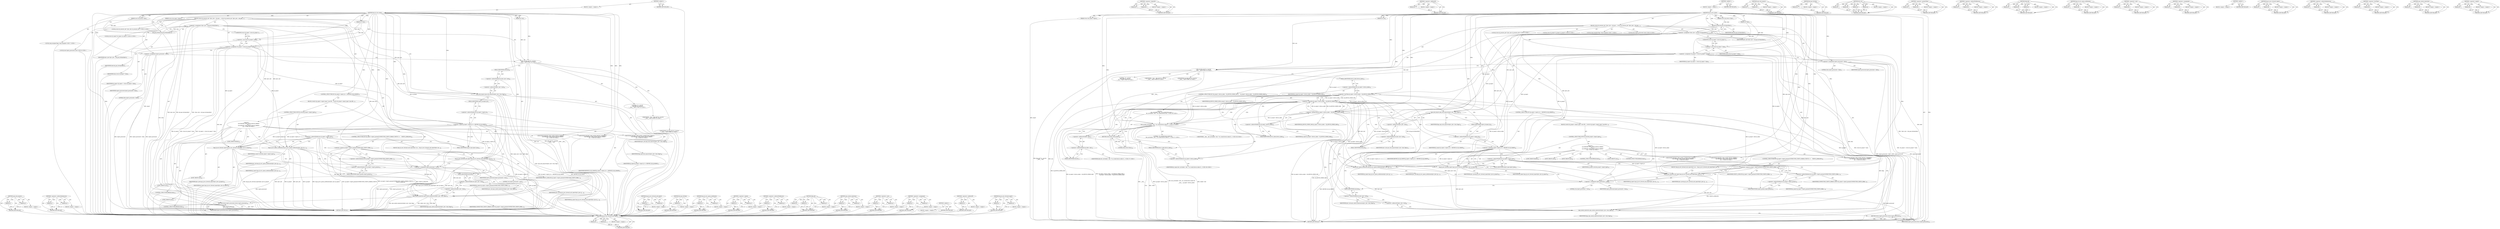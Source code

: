 digraph "&lt;operator&gt;.equals" {
vulnerable_143 [label=<(METHOD,spin_lock_irqsave)>];
vulnerable_144 [label=<(PARAM,p1)>];
vulnerable_145 [label=<(PARAM,p2)>];
vulnerable_146 [label=<(BLOCK,&lt;empty&gt;,&lt;empty&gt;)>];
vulnerable_147 [label=<(METHOD_RETURN,ANY)>];
vulnerable_167 [label=<(METHOD,&lt;operator&gt;.indirectIndexAccess)>];
vulnerable_168 [label=<(PARAM,p1)>];
vulnerable_169 [label=<(PARAM,p2)>];
vulnerable_170 [label=<(BLOCK,&lt;empty&gt;,&lt;empty&gt;)>];
vulnerable_171 [label=<(METHOD_RETURN,ANY)>];
vulnerable_6 [label=<(METHOD,&lt;global&gt;)<SUB>1</SUB>>];
vulnerable_7 [label=<(BLOCK,&lt;empty&gt;,&lt;empty&gt;)<SUB>1</SUB>>];
vulnerable_8 [label=<(METHOD,logi_dj_raw_event)<SUB>1</SUB>>];
vulnerable_9 [label=<(PARAM,struct hid_device *hdev)<SUB>1</SUB>>];
vulnerable_10 [label=<(PARAM,struct hid_report *report)<SUB>2</SUB>>];
vulnerable_11 [label=<(PARAM,u8 *data)<SUB>2</SUB>>];
vulnerable_12 [label=<(PARAM,int size)<SUB>3</SUB>>];
vulnerable_13 [label=<(BLOCK,{
	struct dj_receiver_dev *djrcv_dev = hid_get_...,{
	struct dj_receiver_dev *djrcv_dev = hid_get_...)<SUB>4</SUB>>];
vulnerable_14 [label="<(LOCAL,struct dj_receiver_dev* djrcv_dev: dj_receiver_dev*)<SUB>5</SUB>>"];
vulnerable_15 [label=<(&lt;operator&gt;.assignment,*djrcv_dev = hid_get_drvdata(hdev))<SUB>5</SUB>>];
vulnerable_16 [label=<(IDENTIFIER,djrcv_dev,*djrcv_dev = hid_get_drvdata(hdev))<SUB>5</SUB>>];
vulnerable_17 [label=<(hid_get_drvdata,hid_get_drvdata(hdev))<SUB>5</SUB>>];
vulnerable_18 [label=<(IDENTIFIER,hdev,hid_get_drvdata(hdev))<SUB>5</SUB>>];
vulnerable_19 [label="<(LOCAL,struct dj_report* dj_report: dj_report*)<SUB>6</SUB>>"];
vulnerable_20 [label=<(&lt;operator&gt;.assignment,*dj_report = (struct dj_report *) data)<SUB>6</SUB>>];
vulnerable_21 [label=<(IDENTIFIER,dj_report,*dj_report = (struct dj_report *) data)<SUB>6</SUB>>];
vulnerable_22 [label=<(&lt;operator&gt;.cast,(struct dj_report *) data)<SUB>6</SUB>>];
vulnerable_23 [label=<(UNKNOWN,struct dj_report *,struct dj_report *)<SUB>6</SUB>>];
vulnerable_24 [label=<(IDENTIFIER,data,(struct dj_report *) data)<SUB>6</SUB>>];
vulnerable_25 [label="<(LOCAL,long unsigned flags: long unsigned)<SUB>7</SUB>>"];
vulnerable_26 [label="<(LOCAL,bool report_processed: bool)<SUB>8</SUB>>"];
vulnerable_27 [label=<(&lt;operator&gt;.assignment,report_processed = false)<SUB>8</SUB>>];
vulnerable_28 [label=<(IDENTIFIER,report_processed,report_processed = false)<SUB>8</SUB>>];
vulnerable_29 [label=<(LITERAL,false,report_processed = false)<SUB>8</SUB>>];
vulnerable_30 [label="<(dbg_hid,dbg_hid(&quot;%s, size:%d\n&quot;, __func__, size))<SUB>10</SUB>>"];
vulnerable_31 [label="<(LITERAL,&quot;%s, size:%d\n&quot;,dbg_hid(&quot;%s, size:%d\n&quot;, __func__, size))<SUB>10</SUB>>"];
vulnerable_32 [label="<(IDENTIFIER,__func__,dbg_hid(&quot;%s, size:%d\n&quot;, __func__, size))<SUB>10</SUB>>"];
vulnerable_33 [label="<(IDENTIFIER,size,dbg_hid(&quot;%s, size:%d\n&quot;, __func__, size))<SUB>10</SUB>>"];
vulnerable_34 [label=<(spin_lock_irqsave,spin_lock_irqsave(&amp;djrcv_dev-&gt;lock, flags))<SUB>36</SUB>>];
vulnerable_35 [label=<(&lt;operator&gt;.addressOf,&amp;djrcv_dev-&gt;lock)<SUB>36</SUB>>];
vulnerable_36 [label=<(&lt;operator&gt;.indirectFieldAccess,djrcv_dev-&gt;lock)<SUB>36</SUB>>];
vulnerable_37 [label=<(IDENTIFIER,djrcv_dev,spin_lock_irqsave(&amp;djrcv_dev-&gt;lock, flags))<SUB>36</SUB>>];
vulnerable_38 [label=<(FIELD_IDENTIFIER,lock,lock)<SUB>36</SUB>>];
vulnerable_39 [label=<(IDENTIFIER,flags,spin_lock_irqsave(&amp;djrcv_dev-&gt;lock, flags))<SUB>36</SUB>>];
vulnerable_40 [label=<(CONTROL_STRUCTURE,IF,if (dj_report-&gt;report_id == REPORT_ID_DJ_SHORT))<SUB>37</SUB>>];
vulnerable_41 [label=<(&lt;operator&gt;.equals,dj_report-&gt;report_id == REPORT_ID_DJ_SHORT)<SUB>37</SUB>>];
vulnerable_42 [label=<(&lt;operator&gt;.indirectFieldAccess,dj_report-&gt;report_id)<SUB>37</SUB>>];
vulnerable_43 [label=<(IDENTIFIER,dj_report,dj_report-&gt;report_id == REPORT_ID_DJ_SHORT)<SUB>37</SUB>>];
vulnerable_44 [label=<(FIELD_IDENTIFIER,report_id,report_id)<SUB>37</SUB>>];
vulnerable_45 [label=<(IDENTIFIER,REPORT_ID_DJ_SHORT,dj_report-&gt;report_id == REPORT_ID_DJ_SHORT)<SUB>37</SUB>>];
vulnerable_46 [label=<(BLOCK,{
		switch (dj_report-&gt;report_type) {
		case RE...,{
		switch (dj_report-&gt;report_type) {
		case RE...)<SUB>37</SUB>>];
vulnerable_47 [label=<(CONTROL_STRUCTURE,SWITCH,switch(dj_report-&gt;report_type))<SUB>38</SUB>>];
vulnerable_48 [label=<(&lt;operator&gt;.indirectFieldAccess,dj_report-&gt;report_type)<SUB>38</SUB>>];
vulnerable_49 [label=<(IDENTIFIER,dj_report,switch(dj_report-&gt;report_type))<SUB>38</SUB>>];
vulnerable_50 [label=<(FIELD_IDENTIFIER,report_type,report_type)<SUB>38</SUB>>];
vulnerable_51 [label="<(BLOCK,{
		case REPORT_TYPE_NOTIF_DEVICE_PAIRED:
		cas...,{
		case REPORT_TYPE_NOTIF_DEVICE_PAIRED:
		cas...)<SUB>38</SUB>>"];
vulnerable_52 [label=<(JUMP_TARGET,case)<SUB>39</SUB>>];
vulnerable_53 [label="<(IDENTIFIER,REPORT_TYPE_NOTIF_DEVICE_PAIRED,{
		case REPORT_TYPE_NOTIF_DEVICE_PAIRED:
		cas...)<SUB>39</SUB>>"];
vulnerable_54 [label=<(JUMP_TARGET,case)<SUB>40</SUB>>];
vulnerable_55 [label="<(IDENTIFIER,REPORT_TYPE_NOTIF_DEVICE_UNPAIRED,{
		case REPORT_TYPE_NOTIF_DEVICE_PAIRED:
		cas...)<SUB>40</SUB>>"];
vulnerable_56 [label=<(logi_dj_recv_queue_notification,logi_dj_recv_queue_notification(djrcv_dev, dj_r...)<SUB>41</SUB>>];
vulnerable_57 [label=<(IDENTIFIER,djrcv_dev,logi_dj_recv_queue_notification(djrcv_dev, dj_r...)<SUB>41</SUB>>];
vulnerable_58 [label=<(IDENTIFIER,dj_report,logi_dj_recv_queue_notification(djrcv_dev, dj_r...)<SUB>41</SUB>>];
vulnerable_59 [label=<(CONTROL_STRUCTURE,BREAK,break;)<SUB>42</SUB>>];
vulnerable_60 [label=<(JUMP_TARGET,case)<SUB>43</SUB>>];
vulnerable_61 [label="<(IDENTIFIER,REPORT_TYPE_NOTIF_CONNECTION_STATUS,{
		case REPORT_TYPE_NOTIF_DEVICE_PAIRED:
		cas...)<SUB>43</SUB>>"];
vulnerable_62 [label=<(CONTROL_STRUCTURE,IF,if (dj_report-&gt;report_params[CONNECTION_STATUS_PARAM_STATUS] ==
			    STATUS_LINKLOSS))<SUB>44</SUB>>];
vulnerable_63 [label=<(&lt;operator&gt;.equals,dj_report-&gt;report_params[CONNECTION_STATUS_PARA...)<SUB>44</SUB>>];
vulnerable_64 [label=<(&lt;operator&gt;.indirectIndexAccess,dj_report-&gt;report_params[CONNECTION_STATUS_PARA...)<SUB>44</SUB>>];
vulnerable_65 [label=<(&lt;operator&gt;.indirectFieldAccess,dj_report-&gt;report_params)<SUB>44</SUB>>];
vulnerable_66 [label=<(IDENTIFIER,dj_report,dj_report-&gt;report_params[CONNECTION_STATUS_PARA...)<SUB>44</SUB>>];
vulnerable_67 [label=<(FIELD_IDENTIFIER,report_params,report_params)<SUB>44</SUB>>];
vulnerable_68 [label=<(IDENTIFIER,CONNECTION_STATUS_PARAM_STATUS,dj_report-&gt;report_params[CONNECTION_STATUS_PARA...)<SUB>44</SUB>>];
vulnerable_69 [label=<(IDENTIFIER,STATUS_LINKLOSS,dj_report-&gt;report_params[CONNECTION_STATUS_PARA...)<SUB>45</SUB>>];
vulnerable_70 [label=<(BLOCK,{
				logi_dj_recv_forward_null_report(djrcv_de...,{
				logi_dj_recv_forward_null_report(djrcv_de...)<SUB>45</SUB>>];
vulnerable_71 [label=<(logi_dj_recv_forward_null_report,logi_dj_recv_forward_null_report(djrcv_dev, dj_...)<SUB>46</SUB>>];
vulnerable_72 [label=<(IDENTIFIER,djrcv_dev,logi_dj_recv_forward_null_report(djrcv_dev, dj_...)<SUB>46</SUB>>];
vulnerable_73 [label=<(IDENTIFIER,dj_report,logi_dj_recv_forward_null_report(djrcv_dev, dj_...)<SUB>46</SUB>>];
vulnerable_74 [label=<(CONTROL_STRUCTURE,BREAK,break;)<SUB>48</SUB>>];
vulnerable_75 [label=<(JUMP_TARGET,default)<SUB>49</SUB>>];
vulnerable_76 [label=<(logi_dj_recv_forward_report,logi_dj_recv_forward_report(djrcv_dev, dj_report))<SUB>50</SUB>>];
vulnerable_77 [label=<(IDENTIFIER,djrcv_dev,logi_dj_recv_forward_report(djrcv_dev, dj_report))<SUB>50</SUB>>];
vulnerable_78 [label=<(IDENTIFIER,dj_report,logi_dj_recv_forward_report(djrcv_dev, dj_report))<SUB>50</SUB>>];
vulnerable_79 [label=<(&lt;operator&gt;.assignment,report_processed = true)<SUB>52</SUB>>];
vulnerable_80 [label=<(IDENTIFIER,report_processed,report_processed = true)<SUB>52</SUB>>];
vulnerable_81 [label=<(LITERAL,true,report_processed = true)<SUB>52</SUB>>];
vulnerable_82 [label=<(spin_unlock_irqrestore,spin_unlock_irqrestore(&amp;djrcv_dev-&gt;lock, flags))<SUB>54</SUB>>];
vulnerable_83 [label=<(&lt;operator&gt;.addressOf,&amp;djrcv_dev-&gt;lock)<SUB>54</SUB>>];
vulnerable_84 [label=<(&lt;operator&gt;.indirectFieldAccess,djrcv_dev-&gt;lock)<SUB>54</SUB>>];
vulnerable_85 [label=<(IDENTIFIER,djrcv_dev,spin_unlock_irqrestore(&amp;djrcv_dev-&gt;lock, flags))<SUB>54</SUB>>];
vulnerable_86 [label=<(FIELD_IDENTIFIER,lock,lock)<SUB>54</SUB>>];
vulnerable_87 [label=<(IDENTIFIER,flags,spin_unlock_irqrestore(&amp;djrcv_dev-&gt;lock, flags))<SUB>54</SUB>>];
vulnerable_88 [label=<(RETURN,return report_processed;,return report_processed;)<SUB>56</SUB>>];
vulnerable_89 [label=<(IDENTIFIER,report_processed,return report_processed;)<SUB>56</SUB>>];
vulnerable_90 [label=<(METHOD_RETURN,int)<SUB>1</SUB>>];
vulnerable_92 [label=<(METHOD_RETURN,ANY)<SUB>1</SUB>>];
vulnerable_172 [label=<(METHOD,logi_dj_recv_forward_null_report)>];
vulnerable_173 [label=<(PARAM,p1)>];
vulnerable_174 [label=<(PARAM,p2)>];
vulnerable_175 [label=<(BLOCK,&lt;empty&gt;,&lt;empty&gt;)>];
vulnerable_176 [label=<(METHOD_RETURN,ANY)>];
vulnerable_128 [label=<(METHOD,hid_get_drvdata)>];
vulnerable_129 [label=<(PARAM,p1)>];
vulnerable_130 [label=<(BLOCK,&lt;empty&gt;,&lt;empty&gt;)>];
vulnerable_131 [label=<(METHOD_RETURN,ANY)>];
vulnerable_162 [label=<(METHOD,logi_dj_recv_queue_notification)>];
vulnerable_163 [label=<(PARAM,p1)>];
vulnerable_164 [label=<(PARAM,p2)>];
vulnerable_165 [label=<(BLOCK,&lt;empty&gt;,&lt;empty&gt;)>];
vulnerable_166 [label=<(METHOD_RETURN,ANY)>];
vulnerable_157 [label=<(METHOD,&lt;operator&gt;.equals)>];
vulnerable_158 [label=<(PARAM,p1)>];
vulnerable_159 [label=<(PARAM,p2)>];
vulnerable_160 [label=<(BLOCK,&lt;empty&gt;,&lt;empty&gt;)>];
vulnerable_161 [label=<(METHOD_RETURN,ANY)>];
vulnerable_152 [label=<(METHOD,&lt;operator&gt;.indirectFieldAccess)>];
vulnerable_153 [label=<(PARAM,p1)>];
vulnerable_154 [label=<(PARAM,p2)>];
vulnerable_155 [label=<(BLOCK,&lt;empty&gt;,&lt;empty&gt;)>];
vulnerable_156 [label=<(METHOD_RETURN,ANY)>];
vulnerable_137 [label=<(METHOD,dbg_hid)>];
vulnerable_138 [label=<(PARAM,p1)>];
vulnerable_139 [label=<(PARAM,p2)>];
vulnerable_140 [label=<(PARAM,p3)>];
vulnerable_141 [label=<(BLOCK,&lt;empty&gt;,&lt;empty&gt;)>];
vulnerable_142 [label=<(METHOD_RETURN,ANY)>];
vulnerable_182 [label=<(METHOD,spin_unlock_irqrestore)>];
vulnerable_183 [label=<(PARAM,p1)>];
vulnerable_184 [label=<(PARAM,p2)>];
vulnerable_185 [label=<(BLOCK,&lt;empty&gt;,&lt;empty&gt;)>];
vulnerable_186 [label=<(METHOD_RETURN,ANY)>];
vulnerable_132 [label=<(METHOD,&lt;operator&gt;.cast)>];
vulnerable_133 [label=<(PARAM,p1)>];
vulnerable_134 [label=<(PARAM,p2)>];
vulnerable_135 [label=<(BLOCK,&lt;empty&gt;,&lt;empty&gt;)>];
vulnerable_136 [label=<(METHOD_RETURN,ANY)>];
vulnerable_123 [label=<(METHOD,&lt;operator&gt;.assignment)>];
vulnerable_124 [label=<(PARAM,p1)>];
vulnerable_125 [label=<(PARAM,p2)>];
vulnerable_126 [label=<(BLOCK,&lt;empty&gt;,&lt;empty&gt;)>];
vulnerable_127 [label=<(METHOD_RETURN,ANY)>];
vulnerable_117 [label=<(METHOD,&lt;global&gt;)<SUB>1</SUB>>];
vulnerable_118 [label=<(BLOCK,&lt;empty&gt;,&lt;empty&gt;)>];
vulnerable_119 [label=<(METHOD_RETURN,ANY)>];
vulnerable_148 [label=<(METHOD,&lt;operator&gt;.addressOf)>];
vulnerable_149 [label=<(PARAM,p1)>];
vulnerable_150 [label=<(BLOCK,&lt;empty&gt;,&lt;empty&gt;)>];
vulnerable_151 [label=<(METHOD_RETURN,ANY)>];
vulnerable_177 [label=<(METHOD,logi_dj_recv_forward_report)>];
vulnerable_178 [label=<(PARAM,p1)>];
vulnerable_179 [label=<(PARAM,p2)>];
vulnerable_180 [label=<(BLOCK,&lt;empty&gt;,&lt;empty&gt;)>];
vulnerable_181 [label=<(METHOD_RETURN,ANY)>];
fixed_221 [label=<(METHOD,logi_dj_recv_forward_null_report)>];
fixed_222 [label=<(PARAM,p1)>];
fixed_223 [label=<(PARAM,p2)>];
fixed_224 [label=<(BLOCK,&lt;empty&gt;,&lt;empty&gt;)>];
fixed_225 [label=<(METHOD_RETURN,ANY)>];
fixed_170 [label=<(METHOD,&lt;operator&gt;.logicalOr)>];
fixed_171 [label=<(PARAM,p1)>];
fixed_172 [label=<(PARAM,p2)>];
fixed_173 [label=<(BLOCK,&lt;empty&gt;,&lt;empty&gt;)>];
fixed_174 [label=<(METHOD_RETURN,ANY)>];
fixed_197 [label=<(METHOD,&lt;operator&gt;.addressOf)>];
fixed_198 [label=<(PARAM,p1)>];
fixed_199 [label=<(BLOCK,&lt;empty&gt;,&lt;empty&gt;)>];
fixed_200 [label=<(METHOD_RETURN,ANY)>];
fixed_6 [label=<(METHOD,&lt;global&gt;)<SUB>1</SUB>>];
fixed_7 [label=<(BLOCK,&lt;empty&gt;,&lt;empty&gt;)<SUB>1</SUB>>];
fixed_8 [label=<(METHOD,logi_dj_raw_event)<SUB>1</SUB>>];
fixed_9 [label=<(PARAM,struct hid_device *hdev)<SUB>1</SUB>>];
fixed_10 [label=<(PARAM,struct hid_report *report)<SUB>2</SUB>>];
fixed_11 [label=<(PARAM,u8 *data)<SUB>2</SUB>>];
fixed_12 [label=<(PARAM,int size)<SUB>3</SUB>>];
fixed_13 [label=<(BLOCK,{
	struct dj_receiver_dev *djrcv_dev = hid_get_...,{
	struct dj_receiver_dev *djrcv_dev = hid_get_...)<SUB>4</SUB>>];
fixed_14 [label="<(LOCAL,struct dj_receiver_dev* djrcv_dev: dj_receiver_dev*)<SUB>5</SUB>>"];
fixed_15 [label=<(&lt;operator&gt;.assignment,*djrcv_dev = hid_get_drvdata(hdev))<SUB>5</SUB>>];
fixed_16 [label=<(IDENTIFIER,djrcv_dev,*djrcv_dev = hid_get_drvdata(hdev))<SUB>5</SUB>>];
fixed_17 [label=<(hid_get_drvdata,hid_get_drvdata(hdev))<SUB>5</SUB>>];
fixed_18 [label=<(IDENTIFIER,hdev,hid_get_drvdata(hdev))<SUB>5</SUB>>];
fixed_19 [label="<(LOCAL,struct dj_report* dj_report: dj_report*)<SUB>6</SUB>>"];
fixed_20 [label=<(&lt;operator&gt;.assignment,*dj_report = (struct dj_report *) data)<SUB>6</SUB>>];
fixed_21 [label=<(IDENTIFIER,dj_report,*dj_report = (struct dj_report *) data)<SUB>6</SUB>>];
fixed_22 [label=<(&lt;operator&gt;.cast,(struct dj_report *) data)<SUB>6</SUB>>];
fixed_23 [label=<(UNKNOWN,struct dj_report *,struct dj_report *)<SUB>6</SUB>>];
fixed_24 [label=<(IDENTIFIER,data,(struct dj_report *) data)<SUB>6</SUB>>];
fixed_25 [label="<(LOCAL,long unsigned flags: long unsigned)<SUB>7</SUB>>"];
fixed_26 [label="<(LOCAL,bool report_processed: bool)<SUB>8</SUB>>"];
fixed_27 [label=<(&lt;operator&gt;.assignment,report_processed = false)<SUB>8</SUB>>];
fixed_28 [label=<(IDENTIFIER,report_processed,report_processed = false)<SUB>8</SUB>>];
fixed_29 [label=<(LITERAL,false,report_processed = false)<SUB>8</SUB>>];
fixed_30 [label="<(dbg_hid,dbg_hid(&quot;%s, size:%d\n&quot;, __func__, size))<SUB>10</SUB>>"];
fixed_31 [label="<(LITERAL,&quot;%s, size:%d\n&quot;,dbg_hid(&quot;%s, size:%d\n&quot;, __func__, size))<SUB>10</SUB>>"];
fixed_32 [label="<(IDENTIFIER,__func__,dbg_hid(&quot;%s, size:%d\n&quot;, __func__, size))<SUB>10</SUB>>"];
fixed_33 [label="<(IDENTIFIER,size,dbg_hid(&quot;%s, size:%d\n&quot;, __func__, size))<SUB>10</SUB>>"];
fixed_34 [label=<(CONTROL_STRUCTURE,IF,if ((dj_report-&gt;device_index &lt; DJ_DEVICE_INDEX_MIN) ||
	    (dj_report-&gt;device_index &gt; DJ_DEVICE_INDEX_MAX)))<SUB>35</SUB>>];
fixed_35 [label=<(&lt;operator&gt;.logicalOr,(dj_report-&gt;device_index &lt; DJ_DEVICE_INDEX_MIN)...)<SUB>35</SUB>>];
fixed_36 [label=<(&lt;operator&gt;.lessThan,dj_report-&gt;device_index &lt; DJ_DEVICE_INDEX_MIN)<SUB>35</SUB>>];
fixed_37 [label=<(&lt;operator&gt;.indirectFieldAccess,dj_report-&gt;device_index)<SUB>35</SUB>>];
fixed_38 [label=<(IDENTIFIER,dj_report,dj_report-&gt;device_index &lt; DJ_DEVICE_INDEX_MIN)<SUB>35</SUB>>];
fixed_39 [label=<(FIELD_IDENTIFIER,device_index,device_index)<SUB>35</SUB>>];
fixed_40 [label=<(IDENTIFIER,DJ_DEVICE_INDEX_MIN,dj_report-&gt;device_index &lt; DJ_DEVICE_INDEX_MIN)<SUB>35</SUB>>];
fixed_41 [label=<(&lt;operator&gt;.greaterThan,dj_report-&gt;device_index &gt; DJ_DEVICE_INDEX_MAX)<SUB>36</SUB>>];
fixed_42 [label=<(&lt;operator&gt;.indirectFieldAccess,dj_report-&gt;device_index)<SUB>36</SUB>>];
fixed_43 [label=<(IDENTIFIER,dj_report,dj_report-&gt;device_index &gt; DJ_DEVICE_INDEX_MAX)<SUB>36</SUB>>];
fixed_44 [label=<(FIELD_IDENTIFIER,device_index,device_index)<SUB>36</SUB>>];
fixed_45 [label=<(IDENTIFIER,DJ_DEVICE_INDEX_MAX,dj_report-&gt;device_index &gt; DJ_DEVICE_INDEX_MAX)<SUB>36</SUB>>];
fixed_46 [label="<(BLOCK,{
		dev_err(&amp;hdev-&gt;dev, &quot;%s: invalid device ind...,{
		dev_err(&amp;hdev-&gt;dev, &quot;%s: invalid device ind...)<SUB>36</SUB>>"];
fixed_47 [label="<(dev_err,dev_err(&amp;hdev-&gt;dev, &quot;%s: invalid device index:%...)<SUB>37</SUB>>"];
fixed_48 [label=<(&lt;operator&gt;.addressOf,&amp;hdev-&gt;dev)<SUB>37</SUB>>];
fixed_49 [label=<(&lt;operator&gt;.indirectFieldAccess,hdev-&gt;dev)<SUB>37</SUB>>];
fixed_50 [label="<(IDENTIFIER,hdev,dev_err(&amp;hdev-&gt;dev, &quot;%s: invalid device index:%...)<SUB>37</SUB>>"];
fixed_51 [label=<(FIELD_IDENTIFIER,dev,dev)<SUB>37</SUB>>];
fixed_52 [label="<(LITERAL,&quot;%s: invalid device index:%d\n&quot;,dev_err(&amp;hdev-&gt;dev, &quot;%s: invalid device index:%...)<SUB>37</SUB>>"];
fixed_53 [label="<(IDENTIFIER,__func__,dev_err(&amp;hdev-&gt;dev, &quot;%s: invalid device index:%...)<SUB>38</SUB>>"];
fixed_54 [label=<(&lt;operator&gt;.indirectFieldAccess,dj_report-&gt;device_index)<SUB>38</SUB>>];
fixed_55 [label="<(IDENTIFIER,dj_report,dev_err(&amp;hdev-&gt;dev, &quot;%s: invalid device index:%...)<SUB>38</SUB>>"];
fixed_56 [label=<(FIELD_IDENTIFIER,device_index,device_index)<SUB>38</SUB>>];
fixed_57 [label=<(RETURN,return false;,return false;)<SUB>39</SUB>>];
fixed_58 [label=<(LITERAL,false,return false;)<SUB>39</SUB>>];
fixed_59 [label=<(spin_lock_irqsave,spin_lock_irqsave(&amp;djrcv_dev-&gt;lock, flags))<SUB>42</SUB>>];
fixed_60 [label=<(&lt;operator&gt;.addressOf,&amp;djrcv_dev-&gt;lock)<SUB>42</SUB>>];
fixed_61 [label=<(&lt;operator&gt;.indirectFieldAccess,djrcv_dev-&gt;lock)<SUB>42</SUB>>];
fixed_62 [label=<(IDENTIFIER,djrcv_dev,spin_lock_irqsave(&amp;djrcv_dev-&gt;lock, flags))<SUB>42</SUB>>];
fixed_63 [label=<(FIELD_IDENTIFIER,lock,lock)<SUB>42</SUB>>];
fixed_64 [label=<(IDENTIFIER,flags,spin_lock_irqsave(&amp;djrcv_dev-&gt;lock, flags))<SUB>42</SUB>>];
fixed_65 [label=<(CONTROL_STRUCTURE,IF,if (dj_report-&gt;report_id == REPORT_ID_DJ_SHORT))<SUB>43</SUB>>];
fixed_66 [label=<(&lt;operator&gt;.equals,dj_report-&gt;report_id == REPORT_ID_DJ_SHORT)<SUB>43</SUB>>];
fixed_67 [label=<(&lt;operator&gt;.indirectFieldAccess,dj_report-&gt;report_id)<SUB>43</SUB>>];
fixed_68 [label=<(IDENTIFIER,dj_report,dj_report-&gt;report_id == REPORT_ID_DJ_SHORT)<SUB>43</SUB>>];
fixed_69 [label=<(FIELD_IDENTIFIER,report_id,report_id)<SUB>43</SUB>>];
fixed_70 [label=<(IDENTIFIER,REPORT_ID_DJ_SHORT,dj_report-&gt;report_id == REPORT_ID_DJ_SHORT)<SUB>43</SUB>>];
fixed_71 [label=<(BLOCK,{
		switch (dj_report-&gt;report_type) {
		case RE...,{
		switch (dj_report-&gt;report_type) {
		case RE...)<SUB>43</SUB>>];
fixed_72 [label=<(CONTROL_STRUCTURE,SWITCH,switch(dj_report-&gt;report_type))<SUB>44</SUB>>];
fixed_73 [label=<(&lt;operator&gt;.indirectFieldAccess,dj_report-&gt;report_type)<SUB>44</SUB>>];
fixed_74 [label=<(IDENTIFIER,dj_report,switch(dj_report-&gt;report_type))<SUB>44</SUB>>];
fixed_75 [label=<(FIELD_IDENTIFIER,report_type,report_type)<SUB>44</SUB>>];
fixed_76 [label="<(BLOCK,{
		case REPORT_TYPE_NOTIF_DEVICE_PAIRED:
		cas...,{
		case REPORT_TYPE_NOTIF_DEVICE_PAIRED:
		cas...)<SUB>44</SUB>>"];
fixed_77 [label=<(JUMP_TARGET,case)<SUB>45</SUB>>];
fixed_78 [label="<(IDENTIFIER,REPORT_TYPE_NOTIF_DEVICE_PAIRED,{
		case REPORT_TYPE_NOTIF_DEVICE_PAIRED:
		cas...)<SUB>45</SUB>>"];
fixed_79 [label=<(JUMP_TARGET,case)<SUB>46</SUB>>];
fixed_80 [label="<(IDENTIFIER,REPORT_TYPE_NOTIF_DEVICE_UNPAIRED,{
		case REPORT_TYPE_NOTIF_DEVICE_PAIRED:
		cas...)<SUB>46</SUB>>"];
fixed_81 [label=<(logi_dj_recv_queue_notification,logi_dj_recv_queue_notification(djrcv_dev, dj_r...)<SUB>47</SUB>>];
fixed_82 [label=<(IDENTIFIER,djrcv_dev,logi_dj_recv_queue_notification(djrcv_dev, dj_r...)<SUB>47</SUB>>];
fixed_83 [label=<(IDENTIFIER,dj_report,logi_dj_recv_queue_notification(djrcv_dev, dj_r...)<SUB>47</SUB>>];
fixed_84 [label=<(CONTROL_STRUCTURE,BREAK,break;)<SUB>48</SUB>>];
fixed_85 [label=<(JUMP_TARGET,case)<SUB>49</SUB>>];
fixed_86 [label="<(IDENTIFIER,REPORT_TYPE_NOTIF_CONNECTION_STATUS,{
		case REPORT_TYPE_NOTIF_DEVICE_PAIRED:
		cas...)<SUB>49</SUB>>"];
fixed_87 [label=<(CONTROL_STRUCTURE,IF,if (dj_report-&gt;report_params[CONNECTION_STATUS_PARAM_STATUS] ==
			    STATUS_LINKLOSS))<SUB>50</SUB>>];
fixed_88 [label=<(&lt;operator&gt;.equals,dj_report-&gt;report_params[CONNECTION_STATUS_PARA...)<SUB>50</SUB>>];
fixed_89 [label=<(&lt;operator&gt;.indirectIndexAccess,dj_report-&gt;report_params[CONNECTION_STATUS_PARA...)<SUB>50</SUB>>];
fixed_90 [label=<(&lt;operator&gt;.indirectFieldAccess,dj_report-&gt;report_params)<SUB>50</SUB>>];
fixed_91 [label=<(IDENTIFIER,dj_report,dj_report-&gt;report_params[CONNECTION_STATUS_PARA...)<SUB>50</SUB>>];
fixed_92 [label=<(FIELD_IDENTIFIER,report_params,report_params)<SUB>50</SUB>>];
fixed_93 [label=<(IDENTIFIER,CONNECTION_STATUS_PARAM_STATUS,dj_report-&gt;report_params[CONNECTION_STATUS_PARA...)<SUB>50</SUB>>];
fixed_94 [label=<(IDENTIFIER,STATUS_LINKLOSS,dj_report-&gt;report_params[CONNECTION_STATUS_PARA...)<SUB>51</SUB>>];
fixed_95 [label=<(BLOCK,{
				logi_dj_recv_forward_null_report(djrcv_de...,{
				logi_dj_recv_forward_null_report(djrcv_de...)<SUB>51</SUB>>];
fixed_96 [label=<(logi_dj_recv_forward_null_report,logi_dj_recv_forward_null_report(djrcv_dev, dj_...)<SUB>52</SUB>>];
fixed_97 [label=<(IDENTIFIER,djrcv_dev,logi_dj_recv_forward_null_report(djrcv_dev, dj_...)<SUB>52</SUB>>];
fixed_98 [label=<(IDENTIFIER,dj_report,logi_dj_recv_forward_null_report(djrcv_dev, dj_...)<SUB>52</SUB>>];
fixed_99 [label=<(CONTROL_STRUCTURE,BREAK,break;)<SUB>54</SUB>>];
fixed_100 [label=<(JUMP_TARGET,default)<SUB>55</SUB>>];
fixed_101 [label=<(logi_dj_recv_forward_report,logi_dj_recv_forward_report(djrcv_dev, dj_report))<SUB>56</SUB>>];
fixed_102 [label=<(IDENTIFIER,djrcv_dev,logi_dj_recv_forward_report(djrcv_dev, dj_report))<SUB>56</SUB>>];
fixed_103 [label=<(IDENTIFIER,dj_report,logi_dj_recv_forward_report(djrcv_dev, dj_report))<SUB>56</SUB>>];
fixed_104 [label=<(&lt;operator&gt;.assignment,report_processed = true)<SUB>58</SUB>>];
fixed_105 [label=<(IDENTIFIER,report_processed,report_processed = true)<SUB>58</SUB>>];
fixed_106 [label=<(LITERAL,true,report_processed = true)<SUB>58</SUB>>];
fixed_107 [label=<(spin_unlock_irqrestore,spin_unlock_irqrestore(&amp;djrcv_dev-&gt;lock, flags))<SUB>60</SUB>>];
fixed_108 [label=<(&lt;operator&gt;.addressOf,&amp;djrcv_dev-&gt;lock)<SUB>60</SUB>>];
fixed_109 [label=<(&lt;operator&gt;.indirectFieldAccess,djrcv_dev-&gt;lock)<SUB>60</SUB>>];
fixed_110 [label=<(IDENTIFIER,djrcv_dev,spin_unlock_irqrestore(&amp;djrcv_dev-&gt;lock, flags))<SUB>60</SUB>>];
fixed_111 [label=<(FIELD_IDENTIFIER,lock,lock)<SUB>60</SUB>>];
fixed_112 [label=<(IDENTIFIER,flags,spin_unlock_irqrestore(&amp;djrcv_dev-&gt;lock, flags))<SUB>60</SUB>>];
fixed_113 [label=<(RETURN,return report_processed;,return report_processed;)<SUB>62</SUB>>];
fixed_114 [label=<(IDENTIFIER,report_processed,return report_processed;)<SUB>62</SUB>>];
fixed_115 [label=<(METHOD_RETURN,int)<SUB>1</SUB>>];
fixed_117 [label=<(METHOD_RETURN,ANY)<SUB>1</SUB>>];
fixed_201 [label=<(METHOD,spin_lock_irqsave)>];
fixed_202 [label=<(PARAM,p1)>];
fixed_203 [label=<(PARAM,p2)>];
fixed_204 [label=<(BLOCK,&lt;empty&gt;,&lt;empty&gt;)>];
fixed_205 [label=<(METHOD_RETURN,ANY)>];
fixed_155 [label=<(METHOD,hid_get_drvdata)>];
fixed_156 [label=<(PARAM,p1)>];
fixed_157 [label=<(BLOCK,&lt;empty&gt;,&lt;empty&gt;)>];
fixed_158 [label=<(METHOD_RETURN,ANY)>];
fixed_190 [label=<(METHOD,dev_err)>];
fixed_191 [label=<(PARAM,p1)>];
fixed_192 [label=<(PARAM,p2)>];
fixed_193 [label=<(PARAM,p3)>];
fixed_194 [label=<(PARAM,p4)>];
fixed_195 [label=<(BLOCK,&lt;empty&gt;,&lt;empty&gt;)>];
fixed_196 [label=<(METHOD_RETURN,ANY)>];
fixed_185 [label=<(METHOD,&lt;operator&gt;.greaterThan)>];
fixed_186 [label=<(PARAM,p1)>];
fixed_187 [label=<(PARAM,p2)>];
fixed_188 [label=<(BLOCK,&lt;empty&gt;,&lt;empty&gt;)>];
fixed_189 [label=<(METHOD_RETURN,ANY)>];
fixed_180 [label=<(METHOD,&lt;operator&gt;.indirectFieldAccess)>];
fixed_181 [label=<(PARAM,p1)>];
fixed_182 [label=<(PARAM,p2)>];
fixed_183 [label=<(BLOCK,&lt;empty&gt;,&lt;empty&gt;)>];
fixed_184 [label=<(METHOD_RETURN,ANY)>];
fixed_164 [label=<(METHOD,dbg_hid)>];
fixed_165 [label=<(PARAM,p1)>];
fixed_166 [label=<(PARAM,p2)>];
fixed_167 [label=<(PARAM,p3)>];
fixed_168 [label=<(BLOCK,&lt;empty&gt;,&lt;empty&gt;)>];
fixed_169 [label=<(METHOD_RETURN,ANY)>];
fixed_211 [label=<(METHOD,logi_dj_recv_queue_notification)>];
fixed_212 [label=<(PARAM,p1)>];
fixed_213 [label=<(PARAM,p2)>];
fixed_214 [label=<(BLOCK,&lt;empty&gt;,&lt;empty&gt;)>];
fixed_215 [label=<(METHOD_RETURN,ANY)>];
fixed_159 [label=<(METHOD,&lt;operator&gt;.cast)>];
fixed_160 [label=<(PARAM,p1)>];
fixed_161 [label=<(PARAM,p2)>];
fixed_162 [label=<(BLOCK,&lt;empty&gt;,&lt;empty&gt;)>];
fixed_163 [label=<(METHOD_RETURN,ANY)>];
fixed_150 [label=<(METHOD,&lt;operator&gt;.assignment)>];
fixed_151 [label=<(PARAM,p1)>];
fixed_152 [label=<(PARAM,p2)>];
fixed_153 [label=<(BLOCK,&lt;empty&gt;,&lt;empty&gt;)>];
fixed_154 [label=<(METHOD_RETURN,ANY)>];
fixed_144 [label=<(METHOD,&lt;global&gt;)<SUB>1</SUB>>];
fixed_145 [label=<(BLOCK,&lt;empty&gt;,&lt;empty&gt;)>];
fixed_146 [label=<(METHOD_RETURN,ANY)>];
fixed_226 [label=<(METHOD,logi_dj_recv_forward_report)>];
fixed_227 [label=<(PARAM,p1)>];
fixed_228 [label=<(PARAM,p2)>];
fixed_229 [label=<(BLOCK,&lt;empty&gt;,&lt;empty&gt;)>];
fixed_230 [label=<(METHOD_RETURN,ANY)>];
fixed_216 [label=<(METHOD,&lt;operator&gt;.indirectIndexAccess)>];
fixed_217 [label=<(PARAM,p1)>];
fixed_218 [label=<(PARAM,p2)>];
fixed_219 [label=<(BLOCK,&lt;empty&gt;,&lt;empty&gt;)>];
fixed_220 [label=<(METHOD_RETURN,ANY)>];
fixed_175 [label=<(METHOD,&lt;operator&gt;.lessThan)>];
fixed_176 [label=<(PARAM,p1)>];
fixed_177 [label=<(PARAM,p2)>];
fixed_178 [label=<(BLOCK,&lt;empty&gt;,&lt;empty&gt;)>];
fixed_179 [label=<(METHOD_RETURN,ANY)>];
fixed_231 [label=<(METHOD,spin_unlock_irqrestore)>];
fixed_232 [label=<(PARAM,p1)>];
fixed_233 [label=<(PARAM,p2)>];
fixed_234 [label=<(BLOCK,&lt;empty&gt;,&lt;empty&gt;)>];
fixed_235 [label=<(METHOD_RETURN,ANY)>];
fixed_206 [label=<(METHOD,&lt;operator&gt;.equals)>];
fixed_207 [label=<(PARAM,p1)>];
fixed_208 [label=<(PARAM,p2)>];
fixed_209 [label=<(BLOCK,&lt;empty&gt;,&lt;empty&gt;)>];
fixed_210 [label=<(METHOD_RETURN,ANY)>];
vulnerable_143 -> vulnerable_144  [key=0, label="AST: "];
vulnerable_143 -> vulnerable_144  [key=1, label="DDG: "];
vulnerable_143 -> vulnerable_146  [key=0, label="AST: "];
vulnerable_143 -> vulnerable_145  [key=0, label="AST: "];
vulnerable_143 -> vulnerable_145  [key=1, label="DDG: "];
vulnerable_143 -> vulnerable_147  [key=0, label="AST: "];
vulnerable_143 -> vulnerable_147  [key=1, label="CFG: "];
vulnerable_144 -> vulnerable_147  [key=0, label="DDG: p1"];
vulnerable_145 -> vulnerable_147  [key=0, label="DDG: p2"];
vulnerable_146 -> fixed_221  [key=0];
vulnerable_147 -> fixed_221  [key=0];
vulnerable_167 -> vulnerable_168  [key=0, label="AST: "];
vulnerable_167 -> vulnerable_168  [key=1, label="DDG: "];
vulnerable_167 -> vulnerable_170  [key=0, label="AST: "];
vulnerable_167 -> vulnerable_169  [key=0, label="AST: "];
vulnerable_167 -> vulnerable_169  [key=1, label="DDG: "];
vulnerable_167 -> vulnerable_171  [key=0, label="AST: "];
vulnerable_167 -> vulnerable_171  [key=1, label="CFG: "];
vulnerable_168 -> vulnerable_171  [key=0, label="DDG: p1"];
vulnerable_169 -> vulnerable_171  [key=0, label="DDG: p2"];
vulnerable_170 -> fixed_221  [key=0];
vulnerable_171 -> fixed_221  [key=0];
vulnerable_6 -> vulnerable_7  [key=0, label="AST: "];
vulnerable_6 -> vulnerable_92  [key=0, label="AST: "];
vulnerable_6 -> vulnerable_92  [key=1, label="CFG: "];
vulnerable_7 -> vulnerable_8  [key=0, label="AST: "];
vulnerable_8 -> vulnerable_9  [key=0, label="AST: "];
vulnerable_8 -> vulnerable_9  [key=1, label="DDG: "];
vulnerable_8 -> vulnerable_10  [key=0, label="AST: "];
vulnerable_8 -> vulnerable_10  [key=1, label="DDG: "];
vulnerable_8 -> vulnerable_11  [key=0, label="AST: "];
vulnerable_8 -> vulnerable_11  [key=1, label="DDG: "];
vulnerable_8 -> vulnerable_12  [key=0, label="AST: "];
vulnerable_8 -> vulnerable_12  [key=1, label="DDG: "];
vulnerable_8 -> vulnerable_13  [key=0, label="AST: "];
vulnerable_8 -> vulnerable_90  [key=0, label="AST: "];
vulnerable_8 -> vulnerable_17  [key=0, label="CFG: "];
vulnerable_8 -> vulnerable_17  [key=1, label="DDG: "];
vulnerable_8 -> vulnerable_20  [key=0, label="DDG: "];
vulnerable_8 -> vulnerable_27  [key=0, label="DDG: "];
vulnerable_8 -> vulnerable_30  [key=0, label="DDG: "];
vulnerable_8 -> vulnerable_34  [key=0, label="DDG: "];
vulnerable_8 -> vulnerable_82  [key=0, label="DDG: "];
vulnerable_8 -> vulnerable_89  [key=0, label="DDG: "];
vulnerable_8 -> vulnerable_22  [key=0, label="DDG: "];
vulnerable_8 -> vulnerable_41  [key=0, label="DDG: "];
vulnerable_8 -> vulnerable_79  [key=0, label="DDG: "];
vulnerable_8 -> vulnerable_53  [key=0, label="DDG: "];
vulnerable_8 -> vulnerable_55  [key=0, label="DDG: "];
vulnerable_8 -> vulnerable_61  [key=0, label="DDG: "];
vulnerable_8 -> vulnerable_56  [key=0, label="DDG: "];
vulnerable_8 -> vulnerable_76  [key=0, label="DDG: "];
vulnerable_8 -> vulnerable_63  [key=0, label="DDG: "];
vulnerable_8 -> vulnerable_71  [key=0, label="DDG: "];
vulnerable_9 -> vulnerable_17  [key=0, label="DDG: hdev"];
vulnerable_10 -> vulnerable_90  [key=0, label="DDG: report"];
vulnerable_11 -> vulnerable_20  [key=0, label="DDG: data"];
vulnerable_11 -> vulnerable_22  [key=0, label="DDG: data"];
vulnerable_12 -> vulnerable_30  [key=0, label="DDG: size"];
vulnerable_13 -> vulnerable_14  [key=0, label="AST: "];
vulnerable_13 -> vulnerable_15  [key=0, label="AST: "];
vulnerable_13 -> vulnerable_19  [key=0, label="AST: "];
vulnerable_13 -> vulnerable_20  [key=0, label="AST: "];
vulnerable_13 -> vulnerable_25  [key=0, label="AST: "];
vulnerable_13 -> vulnerable_26  [key=0, label="AST: "];
vulnerable_13 -> vulnerable_27  [key=0, label="AST: "];
vulnerable_13 -> vulnerable_30  [key=0, label="AST: "];
vulnerable_13 -> vulnerable_34  [key=0, label="AST: "];
vulnerable_13 -> vulnerable_40  [key=0, label="AST: "];
vulnerable_13 -> vulnerable_82  [key=0, label="AST: "];
vulnerable_13 -> vulnerable_88  [key=0, label="AST: "];
vulnerable_14 -> fixed_221  [key=0];
vulnerable_15 -> vulnerable_16  [key=0, label="AST: "];
vulnerable_15 -> vulnerable_17  [key=0, label="AST: "];
vulnerable_15 -> vulnerable_23  [key=0, label="CFG: "];
vulnerable_15 -> vulnerable_90  [key=0, label="DDG: djrcv_dev"];
vulnerable_15 -> vulnerable_90  [key=1, label="DDG: hid_get_drvdata(hdev)"];
vulnerable_15 -> vulnerable_90  [key=2, label="DDG: *djrcv_dev = hid_get_drvdata(hdev)"];
vulnerable_15 -> vulnerable_34  [key=0, label="DDG: djrcv_dev"];
vulnerable_15 -> vulnerable_82  [key=0, label="DDG: djrcv_dev"];
vulnerable_15 -> vulnerable_56  [key=0, label="DDG: djrcv_dev"];
vulnerable_15 -> vulnerable_76  [key=0, label="DDG: djrcv_dev"];
vulnerable_15 -> vulnerable_71  [key=0, label="DDG: djrcv_dev"];
vulnerable_16 -> fixed_221  [key=0];
vulnerable_17 -> vulnerable_18  [key=0, label="AST: "];
vulnerable_17 -> vulnerable_15  [key=0, label="CFG: "];
vulnerable_17 -> vulnerable_15  [key=1, label="DDG: hdev"];
vulnerable_17 -> vulnerable_90  [key=0, label="DDG: hdev"];
vulnerable_18 -> fixed_221  [key=0];
vulnerable_19 -> fixed_221  [key=0];
vulnerable_20 -> vulnerable_21  [key=0, label="AST: "];
vulnerable_20 -> vulnerable_22  [key=0, label="AST: "];
vulnerable_20 -> vulnerable_27  [key=0, label="CFG: "];
vulnerable_20 -> vulnerable_90  [key=0, label="DDG: dj_report"];
vulnerable_20 -> vulnerable_90  [key=1, label="DDG: (struct dj_report *) data"];
vulnerable_20 -> vulnerable_90  [key=2, label="DDG: *dj_report = (struct dj_report *) data"];
vulnerable_20 -> vulnerable_41  [key=0, label="DDG: dj_report"];
vulnerable_20 -> vulnerable_56  [key=0, label="DDG: dj_report"];
vulnerable_20 -> vulnerable_76  [key=0, label="DDG: dj_report"];
vulnerable_20 -> vulnerable_71  [key=0, label="DDG: dj_report"];
vulnerable_21 -> fixed_221  [key=0];
vulnerable_22 -> vulnerable_23  [key=0, label="AST: "];
vulnerable_22 -> vulnerable_24  [key=0, label="AST: "];
vulnerable_22 -> vulnerable_20  [key=0, label="CFG: "];
vulnerable_22 -> vulnerable_90  [key=0, label="DDG: data"];
vulnerable_23 -> vulnerable_22  [key=0, label="CFG: "];
vulnerable_24 -> fixed_221  [key=0];
vulnerable_25 -> fixed_221  [key=0];
vulnerable_26 -> fixed_221  [key=0];
vulnerable_27 -> vulnerable_28  [key=0, label="AST: "];
vulnerable_27 -> vulnerable_29  [key=0, label="AST: "];
vulnerable_27 -> vulnerable_30  [key=0, label="CFG: "];
vulnerable_27 -> vulnerable_90  [key=0, label="DDG: report_processed"];
vulnerable_27 -> vulnerable_90  [key=1, label="DDG: report_processed = false"];
vulnerable_27 -> vulnerable_89  [key=0, label="DDG: report_processed"];
vulnerable_28 -> fixed_221  [key=0];
vulnerable_29 -> fixed_221  [key=0];
vulnerable_30 -> vulnerable_31  [key=0, label="AST: "];
vulnerable_30 -> vulnerable_32  [key=0, label="AST: "];
vulnerable_30 -> vulnerable_33  [key=0, label="AST: "];
vulnerable_30 -> vulnerable_38  [key=0, label="CFG: "];
vulnerable_30 -> vulnerable_90  [key=0, label="DDG: size"];
vulnerable_30 -> vulnerable_90  [key=1, label="DDG: dbg_hid(&quot;%s, size:%d\n&quot;, __func__, size)"];
vulnerable_30 -> vulnerable_90  [key=2, label="DDG: __func__"];
vulnerable_31 -> fixed_221  [key=0];
vulnerable_32 -> fixed_221  [key=0];
vulnerable_33 -> fixed_221  [key=0];
vulnerable_34 -> vulnerable_35  [key=0, label="AST: "];
vulnerable_34 -> vulnerable_39  [key=0, label="AST: "];
vulnerable_34 -> vulnerable_44  [key=0, label="CFG: "];
vulnerable_34 -> vulnerable_90  [key=0, label="DDG: spin_lock_irqsave(&amp;djrcv_dev-&gt;lock, flags)"];
vulnerable_34 -> vulnerable_82  [key=0, label="DDG: &amp;djrcv_dev-&gt;lock"];
vulnerable_34 -> vulnerable_82  [key=1, label="DDG: flags"];
vulnerable_35 -> vulnerable_36  [key=0, label="AST: "];
vulnerable_35 -> vulnerable_34  [key=0, label="CFG: "];
vulnerable_36 -> vulnerable_37  [key=0, label="AST: "];
vulnerable_36 -> vulnerable_38  [key=0, label="AST: "];
vulnerable_36 -> vulnerable_35  [key=0, label="CFG: "];
vulnerable_37 -> fixed_221  [key=0];
vulnerable_38 -> vulnerable_36  [key=0, label="CFG: "];
vulnerable_39 -> fixed_221  [key=0];
vulnerable_40 -> vulnerable_41  [key=0, label="AST: "];
vulnerable_40 -> vulnerable_46  [key=0, label="AST: "];
vulnerable_41 -> vulnerable_42  [key=0, label="AST: "];
vulnerable_41 -> vulnerable_45  [key=0, label="AST: "];
vulnerable_41 -> vulnerable_50  [key=0, label="CFG: "];
vulnerable_41 -> vulnerable_50  [key=1, label="CDG: "];
vulnerable_41 -> vulnerable_86  [key=0, label="CFG: "];
vulnerable_41 -> vulnerable_90  [key=0, label="DDG: dj_report-&gt;report_id"];
vulnerable_41 -> vulnerable_90  [key=1, label="DDG: dj_report-&gt;report_id == REPORT_ID_DJ_SHORT"];
vulnerable_41 -> vulnerable_90  [key=2, label="DDG: REPORT_ID_DJ_SHORT"];
vulnerable_41 -> vulnerable_56  [key=0, label="DDG: dj_report-&gt;report_id"];
vulnerable_41 -> vulnerable_76  [key=0, label="DDG: dj_report-&gt;report_id"];
vulnerable_41 -> vulnerable_71  [key=0, label="DDG: dj_report-&gt;report_id"];
vulnerable_41 -> vulnerable_48  [key=0, label="CDG: "];
vulnerable_41 -> vulnerable_79  [key=0, label="CDG: "];
vulnerable_42 -> vulnerable_43  [key=0, label="AST: "];
vulnerable_42 -> vulnerable_44  [key=0, label="AST: "];
vulnerable_42 -> vulnerable_41  [key=0, label="CFG: "];
vulnerable_43 -> fixed_221  [key=0];
vulnerable_44 -> vulnerable_42  [key=0, label="CFG: "];
vulnerable_45 -> fixed_221  [key=0];
vulnerable_46 -> vulnerable_47  [key=0, label="AST: "];
vulnerable_46 -> vulnerable_79  [key=0, label="AST: "];
vulnerable_47 -> vulnerable_48  [key=0, label="AST: "];
vulnerable_47 -> vulnerable_51  [key=0, label="AST: "];
vulnerable_48 -> vulnerable_49  [key=0, label="AST: "];
vulnerable_48 -> vulnerable_50  [key=0, label="AST: "];
vulnerable_48 -> vulnerable_56  [key=0, label="CFG: "];
vulnerable_48 -> vulnerable_56  [key=1, label="CDG: "];
vulnerable_48 -> vulnerable_67  [key=0, label="CFG: "];
vulnerable_48 -> vulnerable_67  [key=1, label="CDG: "];
vulnerable_48 -> vulnerable_76  [key=0, label="CFG: "];
vulnerable_48 -> vulnerable_76  [key=1, label="CDG: "];
vulnerable_48 -> vulnerable_64  [key=0, label="CDG: "];
vulnerable_48 -> vulnerable_63  [key=0, label="CDG: "];
vulnerable_48 -> vulnerable_65  [key=0, label="CDG: "];
vulnerable_49 -> fixed_221  [key=0];
vulnerable_50 -> vulnerable_48  [key=0, label="CFG: "];
vulnerable_51 -> vulnerable_52  [key=0, label="AST: "];
vulnerable_51 -> vulnerable_53  [key=0, label="AST: "];
vulnerable_51 -> vulnerable_54  [key=0, label="AST: "];
vulnerable_51 -> vulnerable_55  [key=0, label="AST: "];
vulnerable_51 -> vulnerable_56  [key=0, label="AST: "];
vulnerable_51 -> vulnerable_59  [key=0, label="AST: "];
vulnerable_51 -> vulnerable_60  [key=0, label="AST: "];
vulnerable_51 -> vulnerable_61  [key=0, label="AST: "];
vulnerable_51 -> vulnerable_62  [key=0, label="AST: "];
vulnerable_51 -> vulnerable_74  [key=0, label="AST: "];
vulnerable_51 -> vulnerable_75  [key=0, label="AST: "];
vulnerable_51 -> vulnerable_76  [key=0, label="AST: "];
vulnerable_52 -> fixed_221  [key=0];
vulnerable_53 -> fixed_221  [key=0];
vulnerable_54 -> fixed_221  [key=0];
vulnerable_55 -> fixed_221  [key=0];
vulnerable_56 -> vulnerable_57  [key=0, label="AST: "];
vulnerable_56 -> vulnerable_58  [key=0, label="AST: "];
vulnerable_56 -> vulnerable_79  [key=0, label="CFG: "];
vulnerable_56 -> vulnerable_90  [key=0, label="DDG: djrcv_dev"];
vulnerable_56 -> vulnerable_90  [key=1, label="DDG: dj_report"];
vulnerable_56 -> vulnerable_90  [key=2, label="DDG: logi_dj_recv_queue_notification(djrcv_dev, dj_report)"];
vulnerable_56 -> vulnerable_82  [key=0, label="DDG: djrcv_dev"];
vulnerable_57 -> fixed_221  [key=0];
vulnerable_58 -> fixed_221  [key=0];
vulnerable_59 -> fixed_221  [key=0];
vulnerable_60 -> fixed_221  [key=0];
vulnerable_61 -> fixed_221  [key=0];
vulnerable_62 -> vulnerable_63  [key=0, label="AST: "];
vulnerable_62 -> vulnerable_70  [key=0, label="AST: "];
vulnerable_63 -> vulnerable_64  [key=0, label="AST: "];
vulnerable_63 -> vulnerable_69  [key=0, label="AST: "];
vulnerable_63 -> vulnerable_71  [key=0, label="CFG: "];
vulnerable_63 -> vulnerable_71  [key=1, label="CDG: "];
vulnerable_63 -> vulnerable_79  [key=0, label="CFG: "];
vulnerable_63 -> vulnerable_90  [key=0, label="DDG: dj_report-&gt;report_params[CONNECTION_STATUS_PARAM_STATUS]"];
vulnerable_63 -> vulnerable_90  [key=1, label="DDG: dj_report-&gt;report_params[CONNECTION_STATUS_PARAM_STATUS] ==
			    STATUS_LINKLOSS"];
vulnerable_63 -> vulnerable_90  [key=2, label="DDG: STATUS_LINKLOSS"];
vulnerable_64 -> vulnerable_65  [key=0, label="AST: "];
vulnerable_64 -> vulnerable_68  [key=0, label="AST: "];
vulnerable_64 -> vulnerable_63  [key=0, label="CFG: "];
vulnerable_65 -> vulnerable_66  [key=0, label="AST: "];
vulnerable_65 -> vulnerable_67  [key=0, label="AST: "];
vulnerable_65 -> vulnerable_64  [key=0, label="CFG: "];
vulnerable_66 -> fixed_221  [key=0];
vulnerable_67 -> vulnerable_65  [key=0, label="CFG: "];
vulnerable_68 -> fixed_221  [key=0];
vulnerable_69 -> fixed_221  [key=0];
vulnerable_70 -> vulnerable_71  [key=0, label="AST: "];
vulnerable_71 -> vulnerable_72  [key=0, label="AST: "];
vulnerable_71 -> vulnerable_73  [key=0, label="AST: "];
vulnerable_71 -> vulnerable_79  [key=0, label="CFG: "];
vulnerable_71 -> vulnerable_90  [key=0, label="DDG: djrcv_dev"];
vulnerable_71 -> vulnerable_90  [key=1, label="DDG: dj_report"];
vulnerable_71 -> vulnerable_90  [key=2, label="DDG: logi_dj_recv_forward_null_report(djrcv_dev, dj_report)"];
vulnerable_71 -> vulnerable_82  [key=0, label="DDG: djrcv_dev"];
vulnerable_72 -> fixed_221  [key=0];
vulnerable_73 -> fixed_221  [key=0];
vulnerable_74 -> fixed_221  [key=0];
vulnerable_75 -> fixed_221  [key=0];
vulnerable_76 -> vulnerable_77  [key=0, label="AST: "];
vulnerable_76 -> vulnerable_78  [key=0, label="AST: "];
vulnerable_76 -> vulnerable_79  [key=0, label="CFG: "];
vulnerable_76 -> vulnerable_90  [key=0, label="DDG: djrcv_dev"];
vulnerable_76 -> vulnerable_90  [key=1, label="DDG: dj_report"];
vulnerable_76 -> vulnerable_90  [key=2, label="DDG: logi_dj_recv_forward_report(djrcv_dev, dj_report)"];
vulnerable_76 -> vulnerable_82  [key=0, label="DDG: djrcv_dev"];
vulnerable_77 -> fixed_221  [key=0];
vulnerable_78 -> fixed_221  [key=0];
vulnerable_79 -> vulnerable_80  [key=0, label="AST: "];
vulnerable_79 -> vulnerable_81  [key=0, label="AST: "];
vulnerable_79 -> vulnerable_86  [key=0, label="CFG: "];
vulnerable_79 -> vulnerable_90  [key=0, label="DDG: report_processed"];
vulnerable_79 -> vulnerable_90  [key=1, label="DDG: report_processed = true"];
vulnerable_79 -> vulnerable_89  [key=0, label="DDG: report_processed"];
vulnerable_80 -> fixed_221  [key=0];
vulnerable_81 -> fixed_221  [key=0];
vulnerable_82 -> vulnerable_83  [key=0, label="AST: "];
vulnerable_82 -> vulnerable_87  [key=0, label="AST: "];
vulnerable_82 -> vulnerable_88  [key=0, label="CFG: "];
vulnerable_82 -> vulnerable_90  [key=0, label="DDG: &amp;djrcv_dev-&gt;lock"];
vulnerable_82 -> vulnerable_90  [key=1, label="DDG: flags"];
vulnerable_82 -> vulnerable_90  [key=2, label="DDG: spin_unlock_irqrestore(&amp;djrcv_dev-&gt;lock, flags)"];
vulnerable_83 -> vulnerable_84  [key=0, label="AST: "];
vulnerable_83 -> vulnerable_82  [key=0, label="CFG: "];
vulnerable_84 -> vulnerable_85  [key=0, label="AST: "];
vulnerable_84 -> vulnerable_86  [key=0, label="AST: "];
vulnerable_84 -> vulnerable_83  [key=0, label="CFG: "];
vulnerable_85 -> fixed_221  [key=0];
vulnerable_86 -> vulnerable_84  [key=0, label="CFG: "];
vulnerable_87 -> fixed_221  [key=0];
vulnerable_88 -> vulnerable_89  [key=0, label="AST: "];
vulnerable_88 -> vulnerable_90  [key=0, label="CFG: "];
vulnerable_88 -> vulnerable_90  [key=1, label="DDG: &lt;RET&gt;"];
vulnerable_89 -> vulnerable_88  [key=0, label="DDG: report_processed"];
vulnerable_90 -> fixed_221  [key=0];
vulnerable_92 -> fixed_221  [key=0];
vulnerable_172 -> vulnerable_173  [key=0, label="AST: "];
vulnerable_172 -> vulnerable_173  [key=1, label="DDG: "];
vulnerable_172 -> vulnerable_175  [key=0, label="AST: "];
vulnerable_172 -> vulnerable_174  [key=0, label="AST: "];
vulnerable_172 -> vulnerable_174  [key=1, label="DDG: "];
vulnerable_172 -> vulnerable_176  [key=0, label="AST: "];
vulnerable_172 -> vulnerable_176  [key=1, label="CFG: "];
vulnerable_173 -> vulnerable_176  [key=0, label="DDG: p1"];
vulnerable_174 -> vulnerable_176  [key=0, label="DDG: p2"];
vulnerable_175 -> fixed_221  [key=0];
vulnerable_176 -> fixed_221  [key=0];
vulnerable_128 -> vulnerable_129  [key=0, label="AST: "];
vulnerable_128 -> vulnerable_129  [key=1, label="DDG: "];
vulnerable_128 -> vulnerable_130  [key=0, label="AST: "];
vulnerable_128 -> vulnerable_131  [key=0, label="AST: "];
vulnerable_128 -> vulnerable_131  [key=1, label="CFG: "];
vulnerable_129 -> vulnerable_131  [key=0, label="DDG: p1"];
vulnerable_130 -> fixed_221  [key=0];
vulnerable_131 -> fixed_221  [key=0];
vulnerable_162 -> vulnerable_163  [key=0, label="AST: "];
vulnerable_162 -> vulnerable_163  [key=1, label="DDG: "];
vulnerable_162 -> vulnerable_165  [key=0, label="AST: "];
vulnerable_162 -> vulnerable_164  [key=0, label="AST: "];
vulnerable_162 -> vulnerable_164  [key=1, label="DDG: "];
vulnerable_162 -> vulnerable_166  [key=0, label="AST: "];
vulnerable_162 -> vulnerable_166  [key=1, label="CFG: "];
vulnerable_163 -> vulnerable_166  [key=0, label="DDG: p1"];
vulnerable_164 -> vulnerable_166  [key=0, label="DDG: p2"];
vulnerable_165 -> fixed_221  [key=0];
vulnerable_166 -> fixed_221  [key=0];
vulnerable_157 -> vulnerable_158  [key=0, label="AST: "];
vulnerable_157 -> vulnerable_158  [key=1, label="DDG: "];
vulnerable_157 -> vulnerable_160  [key=0, label="AST: "];
vulnerable_157 -> vulnerable_159  [key=0, label="AST: "];
vulnerable_157 -> vulnerable_159  [key=1, label="DDG: "];
vulnerable_157 -> vulnerable_161  [key=0, label="AST: "];
vulnerable_157 -> vulnerable_161  [key=1, label="CFG: "];
vulnerable_158 -> vulnerable_161  [key=0, label="DDG: p1"];
vulnerable_159 -> vulnerable_161  [key=0, label="DDG: p2"];
vulnerable_160 -> fixed_221  [key=0];
vulnerable_161 -> fixed_221  [key=0];
vulnerable_152 -> vulnerable_153  [key=0, label="AST: "];
vulnerable_152 -> vulnerable_153  [key=1, label="DDG: "];
vulnerable_152 -> vulnerable_155  [key=0, label="AST: "];
vulnerable_152 -> vulnerable_154  [key=0, label="AST: "];
vulnerable_152 -> vulnerable_154  [key=1, label="DDG: "];
vulnerable_152 -> vulnerable_156  [key=0, label="AST: "];
vulnerable_152 -> vulnerable_156  [key=1, label="CFG: "];
vulnerable_153 -> vulnerable_156  [key=0, label="DDG: p1"];
vulnerable_154 -> vulnerable_156  [key=0, label="DDG: p2"];
vulnerable_155 -> fixed_221  [key=0];
vulnerable_156 -> fixed_221  [key=0];
vulnerable_137 -> vulnerable_138  [key=0, label="AST: "];
vulnerable_137 -> vulnerable_138  [key=1, label="DDG: "];
vulnerable_137 -> vulnerable_141  [key=0, label="AST: "];
vulnerable_137 -> vulnerable_139  [key=0, label="AST: "];
vulnerable_137 -> vulnerable_139  [key=1, label="DDG: "];
vulnerable_137 -> vulnerable_142  [key=0, label="AST: "];
vulnerable_137 -> vulnerable_142  [key=1, label="CFG: "];
vulnerable_137 -> vulnerable_140  [key=0, label="AST: "];
vulnerable_137 -> vulnerable_140  [key=1, label="DDG: "];
vulnerable_138 -> vulnerable_142  [key=0, label="DDG: p1"];
vulnerable_139 -> vulnerable_142  [key=0, label="DDG: p2"];
vulnerable_140 -> vulnerable_142  [key=0, label="DDG: p3"];
vulnerable_141 -> fixed_221  [key=0];
vulnerable_142 -> fixed_221  [key=0];
vulnerable_182 -> vulnerable_183  [key=0, label="AST: "];
vulnerable_182 -> vulnerable_183  [key=1, label="DDG: "];
vulnerable_182 -> vulnerable_185  [key=0, label="AST: "];
vulnerable_182 -> vulnerable_184  [key=0, label="AST: "];
vulnerable_182 -> vulnerable_184  [key=1, label="DDG: "];
vulnerable_182 -> vulnerable_186  [key=0, label="AST: "];
vulnerable_182 -> vulnerable_186  [key=1, label="CFG: "];
vulnerable_183 -> vulnerable_186  [key=0, label="DDG: p1"];
vulnerable_184 -> vulnerable_186  [key=0, label="DDG: p2"];
vulnerable_185 -> fixed_221  [key=0];
vulnerable_186 -> fixed_221  [key=0];
vulnerable_132 -> vulnerable_133  [key=0, label="AST: "];
vulnerable_132 -> vulnerable_133  [key=1, label="DDG: "];
vulnerable_132 -> vulnerable_135  [key=0, label="AST: "];
vulnerable_132 -> vulnerable_134  [key=0, label="AST: "];
vulnerable_132 -> vulnerable_134  [key=1, label="DDG: "];
vulnerable_132 -> vulnerable_136  [key=0, label="AST: "];
vulnerable_132 -> vulnerable_136  [key=1, label="CFG: "];
vulnerable_133 -> vulnerable_136  [key=0, label="DDG: p1"];
vulnerable_134 -> vulnerable_136  [key=0, label="DDG: p2"];
vulnerable_135 -> fixed_221  [key=0];
vulnerable_136 -> fixed_221  [key=0];
vulnerable_123 -> vulnerable_124  [key=0, label="AST: "];
vulnerable_123 -> vulnerable_124  [key=1, label="DDG: "];
vulnerable_123 -> vulnerable_126  [key=0, label="AST: "];
vulnerable_123 -> vulnerable_125  [key=0, label="AST: "];
vulnerable_123 -> vulnerable_125  [key=1, label="DDG: "];
vulnerable_123 -> vulnerable_127  [key=0, label="AST: "];
vulnerable_123 -> vulnerable_127  [key=1, label="CFG: "];
vulnerable_124 -> vulnerable_127  [key=0, label="DDG: p1"];
vulnerable_125 -> vulnerable_127  [key=0, label="DDG: p2"];
vulnerable_126 -> fixed_221  [key=0];
vulnerable_127 -> fixed_221  [key=0];
vulnerable_117 -> vulnerable_118  [key=0, label="AST: "];
vulnerable_117 -> vulnerable_119  [key=0, label="AST: "];
vulnerable_117 -> vulnerable_119  [key=1, label="CFG: "];
vulnerable_118 -> fixed_221  [key=0];
vulnerable_119 -> fixed_221  [key=0];
vulnerable_148 -> vulnerable_149  [key=0, label="AST: "];
vulnerable_148 -> vulnerable_149  [key=1, label="DDG: "];
vulnerable_148 -> vulnerable_150  [key=0, label="AST: "];
vulnerable_148 -> vulnerable_151  [key=0, label="AST: "];
vulnerable_148 -> vulnerable_151  [key=1, label="CFG: "];
vulnerable_149 -> vulnerable_151  [key=0, label="DDG: p1"];
vulnerable_150 -> fixed_221  [key=0];
vulnerable_151 -> fixed_221  [key=0];
vulnerable_177 -> vulnerable_178  [key=0, label="AST: "];
vulnerable_177 -> vulnerable_178  [key=1, label="DDG: "];
vulnerable_177 -> vulnerable_180  [key=0, label="AST: "];
vulnerable_177 -> vulnerable_179  [key=0, label="AST: "];
vulnerable_177 -> vulnerable_179  [key=1, label="DDG: "];
vulnerable_177 -> vulnerable_181  [key=0, label="AST: "];
vulnerable_177 -> vulnerable_181  [key=1, label="CFG: "];
vulnerable_178 -> vulnerable_181  [key=0, label="DDG: p1"];
vulnerable_179 -> vulnerable_181  [key=0, label="DDG: p2"];
vulnerable_180 -> fixed_221  [key=0];
vulnerable_181 -> fixed_221  [key=0];
fixed_221 -> fixed_222  [key=0, label="AST: "];
fixed_221 -> fixed_222  [key=1, label="DDG: "];
fixed_221 -> fixed_224  [key=0, label="AST: "];
fixed_221 -> fixed_223  [key=0, label="AST: "];
fixed_221 -> fixed_223  [key=1, label="DDG: "];
fixed_221 -> fixed_225  [key=0, label="AST: "];
fixed_221 -> fixed_225  [key=1, label="CFG: "];
fixed_222 -> fixed_225  [key=0, label="DDG: p1"];
fixed_223 -> fixed_225  [key=0, label="DDG: p2"];
fixed_170 -> fixed_171  [key=0, label="AST: "];
fixed_170 -> fixed_171  [key=1, label="DDG: "];
fixed_170 -> fixed_173  [key=0, label="AST: "];
fixed_170 -> fixed_172  [key=0, label="AST: "];
fixed_170 -> fixed_172  [key=1, label="DDG: "];
fixed_170 -> fixed_174  [key=0, label="AST: "];
fixed_170 -> fixed_174  [key=1, label="CFG: "];
fixed_171 -> fixed_174  [key=0, label="DDG: p1"];
fixed_172 -> fixed_174  [key=0, label="DDG: p2"];
fixed_197 -> fixed_198  [key=0, label="AST: "];
fixed_197 -> fixed_198  [key=1, label="DDG: "];
fixed_197 -> fixed_199  [key=0, label="AST: "];
fixed_197 -> fixed_200  [key=0, label="AST: "];
fixed_197 -> fixed_200  [key=1, label="CFG: "];
fixed_198 -> fixed_200  [key=0, label="DDG: p1"];
fixed_6 -> fixed_7  [key=0, label="AST: "];
fixed_6 -> fixed_117  [key=0, label="AST: "];
fixed_6 -> fixed_117  [key=1, label="CFG: "];
fixed_7 -> fixed_8  [key=0, label="AST: "];
fixed_8 -> fixed_9  [key=0, label="AST: "];
fixed_8 -> fixed_9  [key=1, label="DDG: "];
fixed_8 -> fixed_10  [key=0, label="AST: "];
fixed_8 -> fixed_10  [key=1, label="DDG: "];
fixed_8 -> fixed_11  [key=0, label="AST: "];
fixed_8 -> fixed_11  [key=1, label="DDG: "];
fixed_8 -> fixed_12  [key=0, label="AST: "];
fixed_8 -> fixed_12  [key=1, label="DDG: "];
fixed_8 -> fixed_13  [key=0, label="AST: "];
fixed_8 -> fixed_115  [key=0, label="AST: "];
fixed_8 -> fixed_17  [key=0, label="CFG: "];
fixed_8 -> fixed_17  [key=1, label="DDG: "];
fixed_8 -> fixed_20  [key=0, label="DDG: "];
fixed_8 -> fixed_27  [key=0, label="DDG: "];
fixed_8 -> fixed_30  [key=0, label="DDG: "];
fixed_8 -> fixed_59  [key=0, label="DDG: "];
fixed_8 -> fixed_107  [key=0, label="DDG: "];
fixed_8 -> fixed_114  [key=0, label="DDG: "];
fixed_8 -> fixed_22  [key=0, label="DDG: "];
fixed_8 -> fixed_57  [key=0, label="DDG: "];
fixed_8 -> fixed_66  [key=0, label="DDG: "];
fixed_8 -> fixed_104  [key=0, label="DDG: "];
fixed_8 -> fixed_36  [key=0, label="DDG: "];
fixed_8 -> fixed_41  [key=0, label="DDG: "];
fixed_8 -> fixed_47  [key=0, label="DDG: "];
fixed_8 -> fixed_58  [key=0, label="DDG: "];
fixed_8 -> fixed_78  [key=0, label="DDG: "];
fixed_8 -> fixed_80  [key=0, label="DDG: "];
fixed_8 -> fixed_86  [key=0, label="DDG: "];
fixed_8 -> fixed_81  [key=0, label="DDG: "];
fixed_8 -> fixed_101  [key=0, label="DDG: "];
fixed_8 -> fixed_88  [key=0, label="DDG: "];
fixed_8 -> fixed_96  [key=0, label="DDG: "];
fixed_9 -> fixed_17  [key=0, label="DDG: hdev"];
fixed_10 -> fixed_115  [key=0, label="DDG: report"];
fixed_11 -> fixed_20  [key=0, label="DDG: data"];
fixed_11 -> fixed_22  [key=0, label="DDG: data"];
fixed_12 -> fixed_30  [key=0, label="DDG: size"];
fixed_13 -> fixed_14  [key=0, label="AST: "];
fixed_13 -> fixed_15  [key=0, label="AST: "];
fixed_13 -> fixed_19  [key=0, label="AST: "];
fixed_13 -> fixed_20  [key=0, label="AST: "];
fixed_13 -> fixed_25  [key=0, label="AST: "];
fixed_13 -> fixed_26  [key=0, label="AST: "];
fixed_13 -> fixed_27  [key=0, label="AST: "];
fixed_13 -> fixed_30  [key=0, label="AST: "];
fixed_13 -> fixed_34  [key=0, label="AST: "];
fixed_13 -> fixed_59  [key=0, label="AST: "];
fixed_13 -> fixed_65  [key=0, label="AST: "];
fixed_13 -> fixed_107  [key=0, label="AST: "];
fixed_13 -> fixed_113  [key=0, label="AST: "];
fixed_15 -> fixed_16  [key=0, label="AST: "];
fixed_15 -> fixed_17  [key=0, label="AST: "];
fixed_15 -> fixed_23  [key=0, label="CFG: "];
fixed_15 -> fixed_115  [key=0, label="DDG: djrcv_dev"];
fixed_15 -> fixed_115  [key=1, label="DDG: hid_get_drvdata(hdev)"];
fixed_15 -> fixed_115  [key=2, label="DDG: *djrcv_dev = hid_get_drvdata(hdev)"];
fixed_15 -> fixed_59  [key=0, label="DDG: djrcv_dev"];
fixed_15 -> fixed_107  [key=0, label="DDG: djrcv_dev"];
fixed_15 -> fixed_81  [key=0, label="DDG: djrcv_dev"];
fixed_15 -> fixed_101  [key=0, label="DDG: djrcv_dev"];
fixed_15 -> fixed_96  [key=0, label="DDG: djrcv_dev"];
fixed_17 -> fixed_18  [key=0, label="AST: "];
fixed_17 -> fixed_15  [key=0, label="CFG: "];
fixed_17 -> fixed_15  [key=1, label="DDG: hdev"];
fixed_17 -> fixed_115  [key=0, label="DDG: hdev"];
fixed_17 -> fixed_47  [key=0, label="DDG: hdev"];
fixed_20 -> fixed_21  [key=0, label="AST: "];
fixed_20 -> fixed_22  [key=0, label="AST: "];
fixed_20 -> fixed_27  [key=0, label="CFG: "];
fixed_20 -> fixed_115  [key=0, label="DDG: dj_report"];
fixed_20 -> fixed_115  [key=1, label="DDG: (struct dj_report *) data"];
fixed_20 -> fixed_115  [key=2, label="DDG: *dj_report = (struct dj_report *) data"];
fixed_20 -> fixed_66  [key=0, label="DDG: dj_report"];
fixed_20 -> fixed_36  [key=0, label="DDG: dj_report"];
fixed_20 -> fixed_41  [key=0, label="DDG: dj_report"];
fixed_20 -> fixed_47  [key=0, label="DDG: dj_report"];
fixed_20 -> fixed_81  [key=0, label="DDG: dj_report"];
fixed_20 -> fixed_101  [key=0, label="DDG: dj_report"];
fixed_20 -> fixed_96  [key=0, label="DDG: dj_report"];
fixed_22 -> fixed_23  [key=0, label="AST: "];
fixed_22 -> fixed_24  [key=0, label="AST: "];
fixed_22 -> fixed_20  [key=0, label="CFG: "];
fixed_22 -> fixed_115  [key=0, label="DDG: data"];
fixed_23 -> fixed_22  [key=0, label="CFG: "];
fixed_27 -> fixed_28  [key=0, label="AST: "];
fixed_27 -> fixed_29  [key=0, label="AST: "];
fixed_27 -> fixed_30  [key=0, label="CFG: "];
fixed_27 -> fixed_115  [key=0, label="DDG: report_processed"];
fixed_27 -> fixed_115  [key=1, label="DDG: report_processed = false"];
fixed_27 -> fixed_114  [key=0, label="DDG: report_processed"];
fixed_30 -> fixed_31  [key=0, label="AST: "];
fixed_30 -> fixed_32  [key=0, label="AST: "];
fixed_30 -> fixed_33  [key=0, label="AST: "];
fixed_30 -> fixed_39  [key=0, label="CFG: "];
fixed_30 -> fixed_115  [key=0, label="DDG: size"];
fixed_30 -> fixed_115  [key=1, label="DDG: dbg_hid(&quot;%s, size:%d\n&quot;, __func__, size)"];
fixed_30 -> fixed_47  [key=0, label="DDG: __func__"];
fixed_34 -> fixed_35  [key=0, label="AST: "];
fixed_34 -> fixed_46  [key=0, label="AST: "];
fixed_35 -> fixed_36  [key=0, label="AST: "];
fixed_35 -> fixed_41  [key=0, label="AST: "];
fixed_35 -> fixed_51  [key=0, label="CFG: "];
fixed_35 -> fixed_51  [key=1, label="CDG: "];
fixed_35 -> fixed_63  [key=0, label="CFG: "];
fixed_35 -> fixed_63  [key=1, label="CDG: "];
fixed_35 -> fixed_115  [key=0, label="DDG: dj_report-&gt;device_index &lt; DJ_DEVICE_INDEX_MIN"];
fixed_35 -> fixed_115  [key=1, label="DDG: dj_report-&gt;device_index &gt; DJ_DEVICE_INDEX_MAX"];
fixed_35 -> fixed_115  [key=2, label="DDG: (dj_report-&gt;device_index &lt; DJ_DEVICE_INDEX_MIN) ||
	    (dj_report-&gt;device_index &gt; DJ_DEVICE_INDEX_MAX)"];
fixed_35 -> fixed_107  [key=0, label="CDG: "];
fixed_35 -> fixed_47  [key=0, label="CDG: "];
fixed_35 -> fixed_48  [key=0, label="CDG: "];
fixed_35 -> fixed_49  [key=0, label="CDG: "];
fixed_35 -> fixed_60  [key=0, label="CDG: "];
fixed_35 -> fixed_57  [key=0, label="CDG: "];
fixed_35 -> fixed_66  [key=0, label="CDG: "];
fixed_35 -> fixed_113  [key=0, label="CDG: "];
fixed_35 -> fixed_56  [key=0, label="CDG: "];
fixed_35 -> fixed_69  [key=0, label="CDG: "];
fixed_35 -> fixed_67  [key=0, label="CDG: "];
fixed_35 -> fixed_59  [key=0, label="CDG: "];
fixed_35 -> fixed_54  [key=0, label="CDG: "];
fixed_35 -> fixed_61  [key=0, label="CDG: "];
fixed_35 -> fixed_108  [key=0, label="CDG: "];
fixed_35 -> fixed_111  [key=0, label="CDG: "];
fixed_35 -> fixed_109  [key=0, label="CDG: "];
fixed_36 -> fixed_37  [key=0, label="AST: "];
fixed_36 -> fixed_40  [key=0, label="AST: "];
fixed_36 -> fixed_35  [key=0, label="CFG: "];
fixed_36 -> fixed_35  [key=1, label="DDG: dj_report-&gt;device_index"];
fixed_36 -> fixed_35  [key=2, label="DDG: DJ_DEVICE_INDEX_MIN"];
fixed_36 -> fixed_44  [key=0, label="CFG: "];
fixed_36 -> fixed_44  [key=1, label="CDG: "];
fixed_36 -> fixed_115  [key=0, label="DDG: DJ_DEVICE_INDEX_MIN"];
fixed_36 -> fixed_41  [key=0, label="DDG: dj_report-&gt;device_index"];
fixed_36 -> fixed_41  [key=1, label="CDG: "];
fixed_36 -> fixed_47  [key=0, label="DDG: dj_report-&gt;device_index"];
fixed_36 -> fixed_81  [key=0, label="DDG: dj_report-&gt;device_index"];
fixed_36 -> fixed_101  [key=0, label="DDG: dj_report-&gt;device_index"];
fixed_36 -> fixed_96  [key=0, label="DDG: dj_report-&gt;device_index"];
fixed_36 -> fixed_42  [key=0, label="CDG: "];
fixed_37 -> fixed_38  [key=0, label="AST: "];
fixed_37 -> fixed_39  [key=0, label="AST: "];
fixed_37 -> fixed_36  [key=0, label="CFG: "];
fixed_39 -> fixed_37  [key=0, label="CFG: "];
fixed_41 -> fixed_42  [key=0, label="AST: "];
fixed_41 -> fixed_45  [key=0, label="AST: "];
fixed_41 -> fixed_35  [key=0, label="CFG: "];
fixed_41 -> fixed_35  [key=1, label="DDG: dj_report-&gt;device_index"];
fixed_41 -> fixed_35  [key=2, label="DDG: DJ_DEVICE_INDEX_MAX"];
fixed_41 -> fixed_115  [key=0, label="DDG: DJ_DEVICE_INDEX_MAX"];
fixed_41 -> fixed_47  [key=0, label="DDG: dj_report-&gt;device_index"];
fixed_41 -> fixed_81  [key=0, label="DDG: dj_report-&gt;device_index"];
fixed_41 -> fixed_101  [key=0, label="DDG: dj_report-&gt;device_index"];
fixed_41 -> fixed_96  [key=0, label="DDG: dj_report-&gt;device_index"];
fixed_42 -> fixed_43  [key=0, label="AST: "];
fixed_42 -> fixed_44  [key=0, label="AST: "];
fixed_42 -> fixed_41  [key=0, label="CFG: "];
fixed_44 -> fixed_42  [key=0, label="CFG: "];
fixed_46 -> fixed_47  [key=0, label="AST: "];
fixed_46 -> fixed_57  [key=0, label="AST: "];
fixed_47 -> fixed_48  [key=0, label="AST: "];
fixed_47 -> fixed_52  [key=0, label="AST: "];
fixed_47 -> fixed_53  [key=0, label="AST: "];
fixed_47 -> fixed_54  [key=0, label="AST: "];
fixed_47 -> fixed_57  [key=0, label="CFG: "];
fixed_47 -> fixed_115  [key=0, label="DDG: &amp;hdev-&gt;dev"];
fixed_47 -> fixed_115  [key=1, label="DDG: __func__"];
fixed_47 -> fixed_115  [key=2, label="DDG: dj_report-&gt;device_index"];
fixed_47 -> fixed_115  [key=3, label="DDG: dev_err(&amp;hdev-&gt;dev, &quot;%s: invalid device index:%d\n&quot;,
				__func__, dj_report-&gt;device_index)"];
fixed_48 -> fixed_49  [key=0, label="AST: "];
fixed_48 -> fixed_56  [key=0, label="CFG: "];
fixed_49 -> fixed_50  [key=0, label="AST: "];
fixed_49 -> fixed_51  [key=0, label="AST: "];
fixed_49 -> fixed_48  [key=0, label="CFG: "];
fixed_51 -> fixed_49  [key=0, label="CFG: "];
fixed_54 -> fixed_55  [key=0, label="AST: "];
fixed_54 -> fixed_56  [key=0, label="AST: "];
fixed_54 -> fixed_47  [key=0, label="CFG: "];
fixed_56 -> fixed_54  [key=0, label="CFG: "];
fixed_57 -> fixed_58  [key=0, label="AST: "];
fixed_57 -> fixed_115  [key=0, label="CFG: "];
fixed_57 -> fixed_115  [key=1, label="DDG: &lt;RET&gt;"];
fixed_58 -> fixed_57  [key=0, label="DDG: false"];
fixed_59 -> fixed_60  [key=0, label="AST: "];
fixed_59 -> fixed_64  [key=0, label="AST: "];
fixed_59 -> fixed_69  [key=0, label="CFG: "];
fixed_59 -> fixed_107  [key=0, label="DDG: &amp;djrcv_dev-&gt;lock"];
fixed_59 -> fixed_107  [key=1, label="DDG: flags"];
fixed_60 -> fixed_61  [key=0, label="AST: "];
fixed_60 -> fixed_59  [key=0, label="CFG: "];
fixed_61 -> fixed_62  [key=0, label="AST: "];
fixed_61 -> fixed_63  [key=0, label="AST: "];
fixed_61 -> fixed_60  [key=0, label="CFG: "];
fixed_63 -> fixed_61  [key=0, label="CFG: "];
fixed_65 -> fixed_66  [key=0, label="AST: "];
fixed_65 -> fixed_71  [key=0, label="AST: "];
fixed_66 -> fixed_67  [key=0, label="AST: "];
fixed_66 -> fixed_70  [key=0, label="AST: "];
fixed_66 -> fixed_75  [key=0, label="CFG: "];
fixed_66 -> fixed_75  [key=1, label="CDG: "];
fixed_66 -> fixed_111  [key=0, label="CFG: "];
fixed_66 -> fixed_115  [key=0, label="DDG: REPORT_ID_DJ_SHORT"];
fixed_66 -> fixed_81  [key=0, label="DDG: dj_report-&gt;report_id"];
fixed_66 -> fixed_101  [key=0, label="DDG: dj_report-&gt;report_id"];
fixed_66 -> fixed_96  [key=0, label="DDG: dj_report-&gt;report_id"];
fixed_66 -> fixed_73  [key=0, label="CDG: "];
fixed_66 -> fixed_104  [key=0, label="CDG: "];
fixed_67 -> fixed_68  [key=0, label="AST: "];
fixed_67 -> fixed_69  [key=0, label="AST: "];
fixed_67 -> fixed_66  [key=0, label="CFG: "];
fixed_69 -> fixed_67  [key=0, label="CFG: "];
fixed_71 -> fixed_72  [key=0, label="AST: "];
fixed_71 -> fixed_104  [key=0, label="AST: "];
fixed_72 -> fixed_73  [key=0, label="AST: "];
fixed_72 -> fixed_76  [key=0, label="AST: "];
fixed_73 -> fixed_74  [key=0, label="AST: "];
fixed_73 -> fixed_75  [key=0, label="AST: "];
fixed_73 -> fixed_81  [key=0, label="CFG: "];
fixed_73 -> fixed_81  [key=1, label="CDG: "];
fixed_73 -> fixed_92  [key=0, label="CFG: "];
fixed_73 -> fixed_92  [key=1, label="CDG: "];
fixed_73 -> fixed_101  [key=0, label="CFG: "];
fixed_73 -> fixed_101  [key=1, label="CDG: "];
fixed_73 -> fixed_89  [key=0, label="CDG: "];
fixed_73 -> fixed_90  [key=0, label="CDG: "];
fixed_73 -> fixed_88  [key=0, label="CDG: "];
fixed_75 -> fixed_73  [key=0, label="CFG: "];
fixed_76 -> fixed_77  [key=0, label="AST: "];
fixed_76 -> fixed_78  [key=0, label="AST: "];
fixed_76 -> fixed_79  [key=0, label="AST: "];
fixed_76 -> fixed_80  [key=0, label="AST: "];
fixed_76 -> fixed_81  [key=0, label="AST: "];
fixed_76 -> fixed_84  [key=0, label="AST: "];
fixed_76 -> fixed_85  [key=0, label="AST: "];
fixed_76 -> fixed_86  [key=0, label="AST: "];
fixed_76 -> fixed_87  [key=0, label="AST: "];
fixed_76 -> fixed_99  [key=0, label="AST: "];
fixed_76 -> fixed_100  [key=0, label="AST: "];
fixed_76 -> fixed_101  [key=0, label="AST: "];
fixed_81 -> fixed_82  [key=0, label="AST: "];
fixed_81 -> fixed_83  [key=0, label="AST: "];
fixed_81 -> fixed_104  [key=0, label="CFG: "];
fixed_81 -> fixed_107  [key=0, label="DDG: djrcv_dev"];
fixed_87 -> fixed_88  [key=0, label="AST: "];
fixed_87 -> fixed_95  [key=0, label="AST: "];
fixed_88 -> fixed_89  [key=0, label="AST: "];
fixed_88 -> fixed_94  [key=0, label="AST: "];
fixed_88 -> fixed_96  [key=0, label="CFG: "];
fixed_88 -> fixed_96  [key=1, label="CDG: "];
fixed_88 -> fixed_104  [key=0, label="CFG: "];
fixed_88 -> fixed_115  [key=0, label="DDG: STATUS_LINKLOSS"];
fixed_89 -> fixed_90  [key=0, label="AST: "];
fixed_89 -> fixed_93  [key=0, label="AST: "];
fixed_89 -> fixed_88  [key=0, label="CFG: "];
fixed_90 -> fixed_91  [key=0, label="AST: "];
fixed_90 -> fixed_92  [key=0, label="AST: "];
fixed_90 -> fixed_89  [key=0, label="CFG: "];
fixed_92 -> fixed_90  [key=0, label="CFG: "];
fixed_95 -> fixed_96  [key=0, label="AST: "];
fixed_96 -> fixed_97  [key=0, label="AST: "];
fixed_96 -> fixed_98  [key=0, label="AST: "];
fixed_96 -> fixed_104  [key=0, label="CFG: "];
fixed_96 -> fixed_107  [key=0, label="DDG: djrcv_dev"];
fixed_101 -> fixed_102  [key=0, label="AST: "];
fixed_101 -> fixed_103  [key=0, label="AST: "];
fixed_101 -> fixed_104  [key=0, label="CFG: "];
fixed_101 -> fixed_107  [key=0, label="DDG: djrcv_dev"];
fixed_104 -> fixed_105  [key=0, label="AST: "];
fixed_104 -> fixed_106  [key=0, label="AST: "];
fixed_104 -> fixed_111  [key=0, label="CFG: "];
fixed_104 -> fixed_114  [key=0, label="DDG: report_processed"];
fixed_107 -> fixed_108  [key=0, label="AST: "];
fixed_107 -> fixed_112  [key=0, label="AST: "];
fixed_107 -> fixed_113  [key=0, label="CFG: "];
fixed_108 -> fixed_109  [key=0, label="AST: "];
fixed_108 -> fixed_107  [key=0, label="CFG: "];
fixed_109 -> fixed_110  [key=0, label="AST: "];
fixed_109 -> fixed_111  [key=0, label="AST: "];
fixed_109 -> fixed_108  [key=0, label="CFG: "];
fixed_111 -> fixed_109  [key=0, label="CFG: "];
fixed_113 -> fixed_114  [key=0, label="AST: "];
fixed_113 -> fixed_115  [key=0, label="CFG: "];
fixed_113 -> fixed_115  [key=1, label="DDG: &lt;RET&gt;"];
fixed_114 -> fixed_113  [key=0, label="DDG: report_processed"];
fixed_201 -> fixed_202  [key=0, label="AST: "];
fixed_201 -> fixed_202  [key=1, label="DDG: "];
fixed_201 -> fixed_204  [key=0, label="AST: "];
fixed_201 -> fixed_203  [key=0, label="AST: "];
fixed_201 -> fixed_203  [key=1, label="DDG: "];
fixed_201 -> fixed_205  [key=0, label="AST: "];
fixed_201 -> fixed_205  [key=1, label="CFG: "];
fixed_202 -> fixed_205  [key=0, label="DDG: p1"];
fixed_203 -> fixed_205  [key=0, label="DDG: p2"];
fixed_155 -> fixed_156  [key=0, label="AST: "];
fixed_155 -> fixed_156  [key=1, label="DDG: "];
fixed_155 -> fixed_157  [key=0, label="AST: "];
fixed_155 -> fixed_158  [key=0, label="AST: "];
fixed_155 -> fixed_158  [key=1, label="CFG: "];
fixed_156 -> fixed_158  [key=0, label="DDG: p1"];
fixed_190 -> fixed_191  [key=0, label="AST: "];
fixed_190 -> fixed_191  [key=1, label="DDG: "];
fixed_190 -> fixed_195  [key=0, label="AST: "];
fixed_190 -> fixed_192  [key=0, label="AST: "];
fixed_190 -> fixed_192  [key=1, label="DDG: "];
fixed_190 -> fixed_196  [key=0, label="AST: "];
fixed_190 -> fixed_196  [key=1, label="CFG: "];
fixed_190 -> fixed_193  [key=0, label="AST: "];
fixed_190 -> fixed_193  [key=1, label="DDG: "];
fixed_190 -> fixed_194  [key=0, label="AST: "];
fixed_190 -> fixed_194  [key=1, label="DDG: "];
fixed_191 -> fixed_196  [key=0, label="DDG: p1"];
fixed_192 -> fixed_196  [key=0, label="DDG: p2"];
fixed_193 -> fixed_196  [key=0, label="DDG: p3"];
fixed_194 -> fixed_196  [key=0, label="DDG: p4"];
fixed_185 -> fixed_186  [key=0, label="AST: "];
fixed_185 -> fixed_186  [key=1, label="DDG: "];
fixed_185 -> fixed_188  [key=0, label="AST: "];
fixed_185 -> fixed_187  [key=0, label="AST: "];
fixed_185 -> fixed_187  [key=1, label="DDG: "];
fixed_185 -> fixed_189  [key=0, label="AST: "];
fixed_185 -> fixed_189  [key=1, label="CFG: "];
fixed_186 -> fixed_189  [key=0, label="DDG: p1"];
fixed_187 -> fixed_189  [key=0, label="DDG: p2"];
fixed_180 -> fixed_181  [key=0, label="AST: "];
fixed_180 -> fixed_181  [key=1, label="DDG: "];
fixed_180 -> fixed_183  [key=0, label="AST: "];
fixed_180 -> fixed_182  [key=0, label="AST: "];
fixed_180 -> fixed_182  [key=1, label="DDG: "];
fixed_180 -> fixed_184  [key=0, label="AST: "];
fixed_180 -> fixed_184  [key=1, label="CFG: "];
fixed_181 -> fixed_184  [key=0, label="DDG: p1"];
fixed_182 -> fixed_184  [key=0, label="DDG: p2"];
fixed_164 -> fixed_165  [key=0, label="AST: "];
fixed_164 -> fixed_165  [key=1, label="DDG: "];
fixed_164 -> fixed_168  [key=0, label="AST: "];
fixed_164 -> fixed_166  [key=0, label="AST: "];
fixed_164 -> fixed_166  [key=1, label="DDG: "];
fixed_164 -> fixed_169  [key=0, label="AST: "];
fixed_164 -> fixed_169  [key=1, label="CFG: "];
fixed_164 -> fixed_167  [key=0, label="AST: "];
fixed_164 -> fixed_167  [key=1, label="DDG: "];
fixed_165 -> fixed_169  [key=0, label="DDG: p1"];
fixed_166 -> fixed_169  [key=0, label="DDG: p2"];
fixed_167 -> fixed_169  [key=0, label="DDG: p3"];
fixed_211 -> fixed_212  [key=0, label="AST: "];
fixed_211 -> fixed_212  [key=1, label="DDG: "];
fixed_211 -> fixed_214  [key=0, label="AST: "];
fixed_211 -> fixed_213  [key=0, label="AST: "];
fixed_211 -> fixed_213  [key=1, label="DDG: "];
fixed_211 -> fixed_215  [key=0, label="AST: "];
fixed_211 -> fixed_215  [key=1, label="CFG: "];
fixed_212 -> fixed_215  [key=0, label="DDG: p1"];
fixed_213 -> fixed_215  [key=0, label="DDG: p2"];
fixed_159 -> fixed_160  [key=0, label="AST: "];
fixed_159 -> fixed_160  [key=1, label="DDG: "];
fixed_159 -> fixed_162  [key=0, label="AST: "];
fixed_159 -> fixed_161  [key=0, label="AST: "];
fixed_159 -> fixed_161  [key=1, label="DDG: "];
fixed_159 -> fixed_163  [key=0, label="AST: "];
fixed_159 -> fixed_163  [key=1, label="CFG: "];
fixed_160 -> fixed_163  [key=0, label="DDG: p1"];
fixed_161 -> fixed_163  [key=0, label="DDG: p2"];
fixed_150 -> fixed_151  [key=0, label="AST: "];
fixed_150 -> fixed_151  [key=1, label="DDG: "];
fixed_150 -> fixed_153  [key=0, label="AST: "];
fixed_150 -> fixed_152  [key=0, label="AST: "];
fixed_150 -> fixed_152  [key=1, label="DDG: "];
fixed_150 -> fixed_154  [key=0, label="AST: "];
fixed_150 -> fixed_154  [key=1, label="CFG: "];
fixed_151 -> fixed_154  [key=0, label="DDG: p1"];
fixed_152 -> fixed_154  [key=0, label="DDG: p2"];
fixed_144 -> fixed_145  [key=0, label="AST: "];
fixed_144 -> fixed_146  [key=0, label="AST: "];
fixed_144 -> fixed_146  [key=1, label="CFG: "];
fixed_226 -> fixed_227  [key=0, label="AST: "];
fixed_226 -> fixed_227  [key=1, label="DDG: "];
fixed_226 -> fixed_229  [key=0, label="AST: "];
fixed_226 -> fixed_228  [key=0, label="AST: "];
fixed_226 -> fixed_228  [key=1, label="DDG: "];
fixed_226 -> fixed_230  [key=0, label="AST: "];
fixed_226 -> fixed_230  [key=1, label="CFG: "];
fixed_227 -> fixed_230  [key=0, label="DDG: p1"];
fixed_228 -> fixed_230  [key=0, label="DDG: p2"];
fixed_216 -> fixed_217  [key=0, label="AST: "];
fixed_216 -> fixed_217  [key=1, label="DDG: "];
fixed_216 -> fixed_219  [key=0, label="AST: "];
fixed_216 -> fixed_218  [key=0, label="AST: "];
fixed_216 -> fixed_218  [key=1, label="DDG: "];
fixed_216 -> fixed_220  [key=0, label="AST: "];
fixed_216 -> fixed_220  [key=1, label="CFG: "];
fixed_217 -> fixed_220  [key=0, label="DDG: p1"];
fixed_218 -> fixed_220  [key=0, label="DDG: p2"];
fixed_175 -> fixed_176  [key=0, label="AST: "];
fixed_175 -> fixed_176  [key=1, label="DDG: "];
fixed_175 -> fixed_178  [key=0, label="AST: "];
fixed_175 -> fixed_177  [key=0, label="AST: "];
fixed_175 -> fixed_177  [key=1, label="DDG: "];
fixed_175 -> fixed_179  [key=0, label="AST: "];
fixed_175 -> fixed_179  [key=1, label="CFG: "];
fixed_176 -> fixed_179  [key=0, label="DDG: p1"];
fixed_177 -> fixed_179  [key=0, label="DDG: p2"];
fixed_231 -> fixed_232  [key=0, label="AST: "];
fixed_231 -> fixed_232  [key=1, label="DDG: "];
fixed_231 -> fixed_234  [key=0, label="AST: "];
fixed_231 -> fixed_233  [key=0, label="AST: "];
fixed_231 -> fixed_233  [key=1, label="DDG: "];
fixed_231 -> fixed_235  [key=0, label="AST: "];
fixed_231 -> fixed_235  [key=1, label="CFG: "];
fixed_232 -> fixed_235  [key=0, label="DDG: p1"];
fixed_233 -> fixed_235  [key=0, label="DDG: p2"];
fixed_206 -> fixed_207  [key=0, label="AST: "];
fixed_206 -> fixed_207  [key=1, label="DDG: "];
fixed_206 -> fixed_209  [key=0, label="AST: "];
fixed_206 -> fixed_208  [key=0, label="AST: "];
fixed_206 -> fixed_208  [key=1, label="DDG: "];
fixed_206 -> fixed_210  [key=0, label="AST: "];
fixed_206 -> fixed_210  [key=1, label="CFG: "];
fixed_207 -> fixed_210  [key=0, label="DDG: p1"];
fixed_208 -> fixed_210  [key=0, label="DDG: p2"];
}
